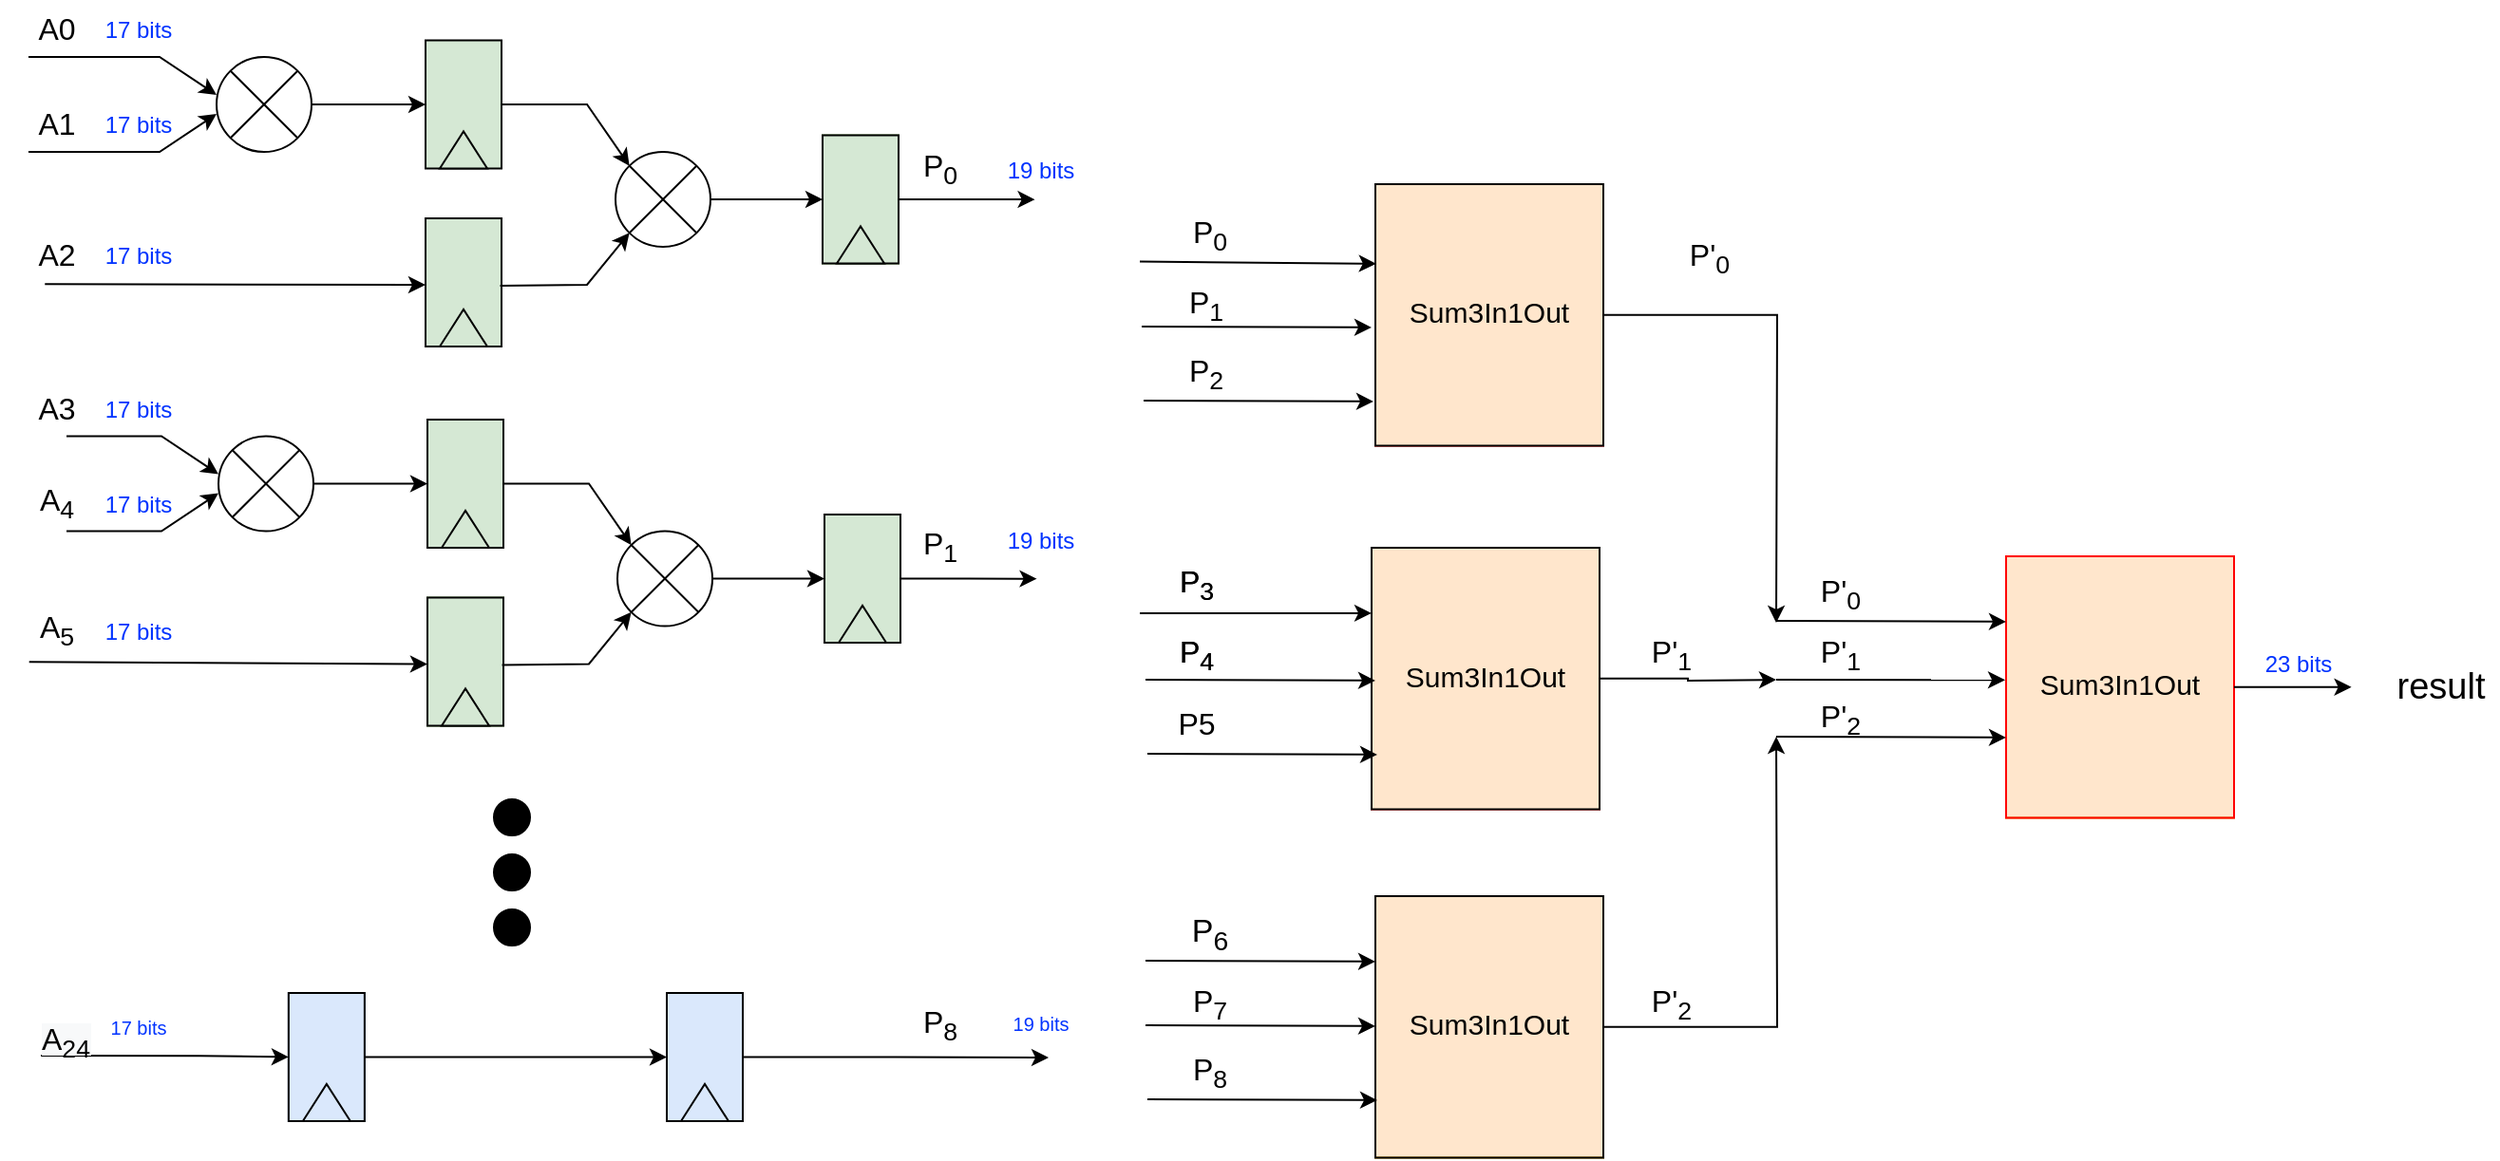 <mxfile version="19.0.3" type="device" pages="7"><diagram id="ky7aCNJ2LkOXYpj9TuXu" name="第 1 页"><mxGraphModel dx="1422" dy="880" grid="0" gridSize="5" guides="1" tooltips="1" connect="1" arrows="1" fold="1" page="1" pageScale="1" pageWidth="1700" pageHeight="1100" math="0" shadow="0"><root><mxCell id="0"/><mxCell id="1" parent="0"/><mxCell id="sKO_1xbL1ccjE502vAGI-1" value="" style="shape=sumEllipse;perimeter=ellipsePerimeter;whiteSpace=wrap;html=1;backgroundOutline=1;" parent="1" vertex="1"><mxGeometry x="327" y="152" width="50" height="50" as="geometry"/></mxCell><mxCell id="oWD5RBCzSq331pov2EYu-2" value="" style="endArrow=classic;html=1;rounded=0;exitX=0.25;exitY=1;exitDx=0;exitDy=0;" parent="1" source="oWD5RBCzSq331pov2EYu-82" edge="1"><mxGeometry width="50" height="50" relative="1" as="geometry"><mxPoint x="247" y="152" as="sourcePoint"/><mxPoint x="327" y="172" as="targetPoint"/><Array as="points"><mxPoint x="297" y="152"/></Array></mxGeometry></mxCell><mxCell id="oWD5RBCzSq331pov2EYu-4" value="" style="endArrow=classic;html=1;rounded=0;exitX=0.25;exitY=1;exitDx=0;exitDy=0;" parent="1" source="oWD5RBCzSq331pov2EYu-83" edge="1"><mxGeometry width="50" height="50" relative="1" as="geometry"><mxPoint x="247" y="202" as="sourcePoint"/><mxPoint x="327" y="182" as="targetPoint"/><Array as="points"><mxPoint x="297" y="202"/></Array></mxGeometry></mxCell><mxCell id="oWD5RBCzSq331pov2EYu-5" value="" style="endArrow=classic;html=1;rounded=0;exitX=1;exitY=0.5;exitDx=0;exitDy=0;entryX=0.5;entryY=1;entryDx=0;entryDy=0;" parent="1" source="sKO_1xbL1ccjE502vAGI-1" target="oWD5RBCzSq331pov2EYu-8" edge="1"><mxGeometry width="50" height="50" relative="1" as="geometry"><mxPoint x="417" y="202" as="sourcePoint"/><mxPoint x="422" y="177" as="targetPoint"/></mxGeometry></mxCell><mxCell id="oWD5RBCzSq331pov2EYu-14" value="" style="group;fillColor=#d5e8d4;strokeColor=#82b366;" parent="1" vertex="1" connectable="0"><mxGeometry x="437" y="237" width="40" height="67.5" as="geometry"/></mxCell><mxCell id="oWD5RBCzSq331pov2EYu-15" value="" style="rounded=0;whiteSpace=wrap;html=1;direction=south;fillColor=#d5e8d4;strokeColor=#000000;" parent="oWD5RBCzSq331pov2EYu-14" vertex="1"><mxGeometry width="40" height="67.5" as="geometry"/></mxCell><mxCell id="oWD5RBCzSq331pov2EYu-16" value="" style="triangle;whiteSpace=wrap;html=1;direction=north;fillColor=#d5e8d4;strokeColor=#000000;" parent="oWD5RBCzSq331pov2EYu-14" vertex="1"><mxGeometry x="7.5" y="47.961" width="25" height="19.539" as="geometry"/></mxCell><mxCell id="oWD5RBCzSq331pov2EYu-17" value="" style="endArrow=classic;html=1;rounded=0;entryX=0.519;entryY=1.001;entryDx=0;entryDy=0;entryPerimeter=0;exitX=0.394;exitY=1.022;exitDx=0;exitDy=0;exitPerimeter=0;" parent="1" source="oWD5RBCzSq331pov2EYu-84" target="oWD5RBCzSq331pov2EYu-15" edge="1"><mxGeometry width="50" height="50" relative="1" as="geometry"><mxPoint x="272" y="272" as="sourcePoint"/><mxPoint x="352" y="277" as="targetPoint"/></mxGeometry></mxCell><mxCell id="oWD5RBCzSq331pov2EYu-24" style="edgeStyle=orthogonalEdgeStyle;rounded=0;orthogonalLoop=1;jettySize=auto;html=1;exitX=1;exitY=0.5;exitDx=0;exitDy=0;entryX=0.5;entryY=1;entryDx=0;entryDy=0;" parent="1" source="oWD5RBCzSq331pov2EYu-18" target="oWD5RBCzSq331pov2EYu-49" edge="1"><mxGeometry relative="1" as="geometry"><mxPoint x="627" y="227" as="targetPoint"/></mxGeometry></mxCell><mxCell id="oWD5RBCzSq331pov2EYu-18" value="" style="shape=sumEllipse;perimeter=ellipsePerimeter;whiteSpace=wrap;html=1;backgroundOutline=1;" parent="1" vertex="1"><mxGeometry x="537" y="202" width="50" height="50" as="geometry"/></mxCell><mxCell id="oWD5RBCzSq331pov2EYu-19" value="" style="endArrow=classic;html=1;rounded=0;exitX=0.5;exitY=0;exitDx=0;exitDy=0;entryX=0;entryY=0;entryDx=0;entryDy=0;" parent="1" source="oWD5RBCzSq331pov2EYu-8" target="oWD5RBCzSq331pov2EYu-18" edge="1"><mxGeometry width="50" height="50" relative="1" as="geometry"><mxPoint x="542" y="182" as="sourcePoint"/><mxPoint x="592" y="132" as="targetPoint"/><Array as="points"><mxPoint x="522" y="177"/></Array></mxGeometry></mxCell><mxCell id="oWD5RBCzSq331pov2EYu-20" value="" style="endArrow=classic;html=1;rounded=0;exitX=0.526;exitY=0.018;exitDx=0;exitDy=0;exitPerimeter=0;entryX=0;entryY=1;entryDx=0;entryDy=0;" parent="1" source="oWD5RBCzSq331pov2EYu-15" target="oWD5RBCzSq331pov2EYu-18" edge="1"><mxGeometry width="50" height="50" relative="1" as="geometry"><mxPoint x="522" y="347" as="sourcePoint"/><mxPoint x="572" y="297" as="targetPoint"/><Array as="points"><mxPoint x="522" y="272"/></Array></mxGeometry></mxCell><mxCell id="oWD5RBCzSq331pov2EYu-8" value="" style="rounded=0;whiteSpace=wrap;html=1;direction=south;fillColor=#d5e8d4;strokeColor=#000000;" parent="1" vertex="1"><mxGeometry x="437" y="143.25" width="40" height="67.5" as="geometry"/></mxCell><mxCell id="oWD5RBCzSq331pov2EYu-7" value="" style="triangle;whiteSpace=wrap;html=1;direction=north;fillColor=#d5e8d4;strokeColor=#000000;" parent="1" vertex="1"><mxGeometry x="444.5" y="191.211" width="25" height="19.539" as="geometry"/></mxCell><mxCell id="oWD5RBCzSq331pov2EYu-48" value="" style="group;fillColor=#d5e8d4;strokeColor=#82b366;" parent="1" vertex="1" connectable="0"><mxGeometry x="646" y="193.25" width="40" height="67.5" as="geometry"/></mxCell><mxCell id="oWD5RBCzSq331pov2EYu-49" value="" style="rounded=0;whiteSpace=wrap;html=1;direction=south;fillColor=#d5e8d4;strokeColor=#000000;" parent="oWD5RBCzSq331pov2EYu-48" vertex="1"><mxGeometry width="40" height="67.5" as="geometry"/></mxCell><mxCell id="oWD5RBCzSq331pov2EYu-50" value="" style="triangle;whiteSpace=wrap;html=1;direction=north;fillColor=#d5e8d4;strokeColor=#000000;" parent="oWD5RBCzSq331pov2EYu-48" vertex="1"><mxGeometry x="7.5" y="47.961" width="25" height="19.539" as="geometry"/></mxCell><mxCell id="oWD5RBCzSq331pov2EYu-51" style="edgeStyle=orthogonalEdgeStyle;rounded=0;orthogonalLoop=1;jettySize=auto;html=1;exitX=0.5;exitY=0;exitDx=0;exitDy=0;" parent="1" source="oWD5RBCzSq331pov2EYu-49" edge="1"><mxGeometry relative="1" as="geometry"><mxPoint x="757.778" y="227.074" as="targetPoint"/></mxGeometry></mxCell><mxCell id="oWD5RBCzSq331pov2EYu-52" value="" style="shape=sumEllipse;perimeter=ellipsePerimeter;whiteSpace=wrap;html=1;backgroundOutline=1;" parent="1" vertex="1"><mxGeometry x="328" y="351.75" width="50" height="50" as="geometry"/></mxCell><mxCell id="oWD5RBCzSq331pov2EYu-53" value="" style="endArrow=classic;html=1;rounded=0;" parent="1" edge="1"><mxGeometry width="50" height="50" relative="1" as="geometry"><mxPoint x="248" y="351.75" as="sourcePoint"/><mxPoint x="328" y="371.75" as="targetPoint"/><Array as="points"><mxPoint x="298" y="351.75"/></Array></mxGeometry></mxCell><mxCell id="oWD5RBCzSq331pov2EYu-54" value="" style="endArrow=classic;html=1;rounded=0;" parent="1" edge="1"><mxGeometry width="50" height="50" relative="1" as="geometry"><mxPoint x="248" y="401.75" as="sourcePoint"/><mxPoint x="328" y="381.75" as="targetPoint"/><Array as="points"><mxPoint x="298" y="401.75"/></Array></mxGeometry></mxCell><mxCell id="oWD5RBCzSq331pov2EYu-55" value="" style="endArrow=classic;html=1;rounded=0;exitX=1;exitY=0.5;exitDx=0;exitDy=0;entryX=0.5;entryY=1;entryDx=0;entryDy=0;" parent="1" source="oWD5RBCzSq331pov2EYu-52" target="oWD5RBCzSq331pov2EYu-64" edge="1"><mxGeometry width="50" height="50" relative="1" as="geometry"><mxPoint x="418" y="401.75" as="sourcePoint"/><mxPoint x="423" y="376.75" as="targetPoint"/></mxGeometry></mxCell><mxCell id="oWD5RBCzSq331pov2EYu-56" value="" style="group;fillColor=#d5e8d4;strokeColor=#82b366;" parent="1" vertex="1" connectable="0"><mxGeometry x="438" y="436.75" width="40" height="67.5" as="geometry"/></mxCell><mxCell id="oWD5RBCzSq331pov2EYu-57" value="" style="rounded=0;whiteSpace=wrap;html=1;direction=south;fillColor=#d5e8d4;strokeColor=#000000;" parent="oWD5RBCzSq331pov2EYu-56" vertex="1"><mxGeometry width="40" height="67.5" as="geometry"/></mxCell><mxCell id="oWD5RBCzSq331pov2EYu-58" value="" style="triangle;whiteSpace=wrap;html=1;direction=north;fillColor=#d5e8d4;strokeColor=#000000;" parent="oWD5RBCzSq331pov2EYu-56" vertex="1"><mxGeometry x="7.5" y="47.961" width="25" height="19.539" as="geometry"/></mxCell><mxCell id="oWD5RBCzSq331pov2EYu-59" value="" style="endArrow=classic;html=1;rounded=0;entryX=0.519;entryY=1.001;entryDx=0;entryDy=0;entryPerimeter=0;exitX=0.256;exitY=1.056;exitDx=0;exitDy=0;exitPerimeter=0;" parent="1" source="oWD5RBCzSq331pov2EYu-87" target="oWD5RBCzSq331pov2EYu-57" edge="1"><mxGeometry width="50" height="50" relative="1" as="geometry"><mxPoint x="241" y="472" as="sourcePoint"/><mxPoint x="353" y="476.75" as="targetPoint"/></mxGeometry></mxCell><mxCell id="oWD5RBCzSq331pov2EYu-60" style="edgeStyle=orthogonalEdgeStyle;rounded=0;orthogonalLoop=1;jettySize=auto;html=1;exitX=1;exitY=0.5;exitDx=0;exitDy=0;entryX=0.5;entryY=1;entryDx=0;entryDy=0;" parent="1" source="oWD5RBCzSq331pov2EYu-61" target="oWD5RBCzSq331pov2EYu-67" edge="1"><mxGeometry relative="1" as="geometry"><mxPoint x="628" y="426.75" as="targetPoint"/></mxGeometry></mxCell><mxCell id="oWD5RBCzSq331pov2EYu-61" value="" style="shape=sumEllipse;perimeter=ellipsePerimeter;whiteSpace=wrap;html=1;backgroundOutline=1;" parent="1" vertex="1"><mxGeometry x="538" y="401.75" width="50" height="50" as="geometry"/></mxCell><mxCell id="oWD5RBCzSq331pov2EYu-62" value="" style="endArrow=classic;html=1;rounded=0;exitX=0.5;exitY=0;exitDx=0;exitDy=0;entryX=0;entryY=0;entryDx=0;entryDy=0;" parent="1" source="oWD5RBCzSq331pov2EYu-64" target="oWD5RBCzSq331pov2EYu-61" edge="1"><mxGeometry width="50" height="50" relative="1" as="geometry"><mxPoint x="543" y="381.75" as="sourcePoint"/><mxPoint x="593" y="331.75" as="targetPoint"/><Array as="points"><mxPoint x="523" y="376.75"/></Array></mxGeometry></mxCell><mxCell id="oWD5RBCzSq331pov2EYu-63" value="" style="endArrow=classic;html=1;rounded=0;exitX=0.526;exitY=0.018;exitDx=0;exitDy=0;exitPerimeter=0;entryX=0;entryY=1;entryDx=0;entryDy=0;" parent="1" source="oWD5RBCzSq331pov2EYu-57" target="oWD5RBCzSq331pov2EYu-61" edge="1"><mxGeometry width="50" height="50" relative="1" as="geometry"><mxPoint x="523" y="546.75" as="sourcePoint"/><mxPoint x="573" y="496.75" as="targetPoint"/><Array as="points"><mxPoint x="523" y="471.75"/></Array></mxGeometry></mxCell><mxCell id="oWD5RBCzSq331pov2EYu-64" value="" style="rounded=0;whiteSpace=wrap;html=1;direction=south;fillColor=#d5e8d4;strokeColor=#000000;" parent="1" vertex="1"><mxGeometry x="438" y="343" width="40" height="67.5" as="geometry"/></mxCell><mxCell id="oWD5RBCzSq331pov2EYu-65" value="" style="triangle;whiteSpace=wrap;html=1;direction=north;fillColor=#d5e8d4;strokeColor=#000000;" parent="1" vertex="1"><mxGeometry x="445.5" y="390.961" width="25" height="19.539" as="geometry"/></mxCell><mxCell id="oWD5RBCzSq331pov2EYu-66" value="" style="group;fillColor=#d5e8d4;strokeColor=#82b366;" parent="1" vertex="1" connectable="0"><mxGeometry x="647" y="393" width="40" height="67.5" as="geometry"/></mxCell><mxCell id="oWD5RBCzSq331pov2EYu-67" value="" style="rounded=0;whiteSpace=wrap;html=1;direction=south;fillColor=#d5e8d4;strokeColor=#000000;" parent="oWD5RBCzSq331pov2EYu-66" vertex="1"><mxGeometry width="40" height="67.5" as="geometry"/></mxCell><mxCell id="oWD5RBCzSq331pov2EYu-68" value="" style="triangle;whiteSpace=wrap;html=1;direction=north;fillColor=#d5e8d4;strokeColor=#000000;" parent="oWD5RBCzSq331pov2EYu-66" vertex="1"><mxGeometry x="7.5" y="47.961" width="25" height="19.539" as="geometry"/></mxCell><mxCell id="oWD5RBCzSq331pov2EYu-69" style="edgeStyle=orthogonalEdgeStyle;rounded=0;orthogonalLoop=1;jettySize=auto;html=1;exitX=0.5;exitY=0;exitDx=0;exitDy=0;" parent="1" source="oWD5RBCzSq331pov2EYu-67" edge="1"><mxGeometry relative="1" as="geometry"><mxPoint x="758.778" y="426.824" as="targetPoint"/></mxGeometry></mxCell><mxCell id="oWD5RBCzSq331pov2EYu-70" value="" style="group;fillColor=#d5e8d4;strokeColor=#7EA6E0;" parent="1" vertex="1" connectable="0"><mxGeometry x="564" y="645" width="40" height="67.5" as="geometry"/></mxCell><mxCell id="oWD5RBCzSq331pov2EYu-71" value="" style="rounded=0;whiteSpace=wrap;html=1;direction=south;fillColor=#dae8fc;strokeColor=#000000;" parent="oWD5RBCzSq331pov2EYu-70" vertex="1"><mxGeometry width="40" height="67.5" as="geometry"/></mxCell><mxCell id="oWD5RBCzSq331pov2EYu-72" value="" style="triangle;whiteSpace=wrap;html=1;direction=north;fillColor=#dae8fc;strokeColor=#000000;" parent="oWD5RBCzSq331pov2EYu-70" vertex="1"><mxGeometry x="7.5" y="47.961" width="25" height="19.539" as="geometry"/></mxCell><mxCell id="oWD5RBCzSq331pov2EYu-73" value="" style="group;fillColor=#d5e8d4;strokeColor=#7EA6E0;" parent="1" vertex="1" connectable="0"><mxGeometry x="364.93" y="645" width="40" height="67.5" as="geometry"/></mxCell><mxCell id="oWD5RBCzSq331pov2EYu-74" value="" style="rounded=0;whiteSpace=wrap;html=1;direction=south;fillColor=#dae8fc;strokeColor=#000000;" parent="oWD5RBCzSq331pov2EYu-73" vertex="1"><mxGeometry width="40" height="67.5" as="geometry"/></mxCell><mxCell id="oWD5RBCzSq331pov2EYu-75" value="" style="triangle;whiteSpace=wrap;html=1;direction=north;fillColor=#dae8fc;strokeColor=#000000;" parent="oWD5RBCzSq331pov2EYu-73" vertex="1"><mxGeometry x="7.5" y="47.961" width="25" height="19.539" as="geometry"/></mxCell><mxCell id="oWD5RBCzSq331pov2EYu-76" style="edgeStyle=orthogonalEdgeStyle;rounded=0;orthogonalLoop=1;jettySize=auto;html=1;entryX=0.5;entryY=1;entryDx=0;entryDy=0;" parent="1" source="oWD5RBCzSq331pov2EYu-74" target="oWD5RBCzSq331pov2EYu-71" edge="1"><mxGeometry relative="1" as="geometry"/></mxCell><mxCell id="oWD5RBCzSq331pov2EYu-77" style="edgeStyle=orthogonalEdgeStyle;rounded=0;orthogonalLoop=1;jettySize=auto;html=1;" parent="1" source="oWD5RBCzSq331pov2EYu-71" edge="1"><mxGeometry relative="1" as="geometry"><mxPoint x="765" y="679" as="targetPoint"/></mxGeometry></mxCell><mxCell id="oWD5RBCzSq331pov2EYu-78" style="edgeStyle=orthogonalEdgeStyle;rounded=0;orthogonalLoop=1;jettySize=auto;html=1;exitX=0.04;exitY=1.044;exitDx=0;exitDy=0;exitPerimeter=0;" parent="1" source="oWD5RBCzSq331pov2EYu-88" target="oWD5RBCzSq331pov2EYu-74" edge="1"><mxGeometry relative="1" as="geometry"><mxPoint x="258" y="679" as="sourcePoint"/></mxGeometry></mxCell><mxCell id="oWD5RBCzSq331pov2EYu-79" value="" style="ellipse;whiteSpace=wrap;html=1;aspect=fixed;strokeColor=#000000;fillColor=#000000;" parent="1" vertex="1"><mxGeometry x="473" y="543" width="19" height="19" as="geometry"/></mxCell><mxCell id="oWD5RBCzSq331pov2EYu-80" value="" style="ellipse;whiteSpace=wrap;html=1;aspect=fixed;strokeColor=#000000;fillColor=#000000;" parent="1" vertex="1"><mxGeometry x="473" y="572" width="19" height="19" as="geometry"/></mxCell><mxCell id="oWD5RBCzSq331pov2EYu-81" value="" style="ellipse;whiteSpace=wrap;html=1;aspect=fixed;strokeColor=#000000;fillColor=#000000;" parent="1" vertex="1"><mxGeometry x="473" y="601" width="19" height="19" as="geometry"/></mxCell><mxCell id="oWD5RBCzSq331pov2EYu-82" value="&lt;span style=&quot;font-size: 16px;&quot;&gt;A0&lt;/span&gt;" style="text;html=1;strokeColor=none;fillColor=none;align=center;verticalAlign=middle;whiteSpace=wrap;rounded=0;" parent="1" vertex="1"><mxGeometry x="213" y="122" width="60" height="30" as="geometry"/></mxCell><mxCell id="oWD5RBCzSq331pov2EYu-83" value="&lt;font style=&quot;font-size: 16px;&quot;&gt;&lt;font style=&quot;font-size: 16px;&quot;&gt;A&lt;/font&gt;1&lt;/font&gt;" style="text;html=1;strokeColor=none;fillColor=none;align=center;verticalAlign=middle;whiteSpace=wrap;rounded=0;" parent="1" vertex="1"><mxGeometry x="213" y="172" width="60" height="30" as="geometry"/></mxCell><mxCell id="oWD5RBCzSq331pov2EYu-84" value="&lt;font style=&quot;font-size: 16px;&quot;&gt;&lt;font style=&quot;font-size: 16px;&quot;&gt;A&lt;/font&gt;2&lt;/font&gt;" style="text;html=1;strokeColor=none;fillColor=none;align=center;verticalAlign=middle;whiteSpace=wrap;rounded=0;" parent="1" vertex="1"><mxGeometry x="213" y="241" width="60" height="30" as="geometry"/></mxCell><mxCell id="oWD5RBCzSq331pov2EYu-85" value="&lt;font style=&quot;font-size: 16px;&quot;&gt;&lt;font style=&quot;font-size: 16px;&quot;&gt;A&lt;/font&gt;3&lt;/font&gt;" style="text;html=1;strokeColor=none;fillColor=none;align=center;verticalAlign=middle;whiteSpace=wrap;rounded=0;" parent="1" vertex="1"><mxGeometry x="213" y="321.75" width="60" height="30" as="geometry"/></mxCell><mxCell id="oWD5RBCzSq331pov2EYu-86" value="&lt;font style=&quot;font-size: 16px;&quot;&gt;A&lt;sub&gt;4&lt;/sub&gt;&lt;/font&gt;" style="text;html=1;strokeColor=none;fillColor=none;align=center;verticalAlign=middle;whiteSpace=wrap;rounded=0;" parent="1" vertex="1"><mxGeometry x="213" y="371.75" width="60" height="30" as="geometry"/></mxCell><mxCell id="oWD5RBCzSq331pov2EYu-87" value="&lt;font style=&quot;font-size: 16px;&quot;&gt;A&lt;sub&gt;5&lt;/sub&gt;&lt;/font&gt;" style="text;html=1;strokeColor=none;fillColor=none;align=center;verticalAlign=middle;whiteSpace=wrap;rounded=0;" parent="1" vertex="1"><mxGeometry x="213" y="439" width="60" height="30" as="geometry"/></mxCell><mxCell id="oWD5RBCzSq331pov2EYu-88" value="&lt;font style=&quot;font-size: 16px;&quot;&gt;&lt;span style=&quot;color: rgb(0, 0, 0); font-family: Helvetica; font-style: normal; font-variant-ligatures: normal; font-variant-caps: normal; font-weight: 400; letter-spacing: normal; orphans: 2; text-align: center; text-indent: 0px; text-transform: none; widows: 2; word-spacing: 0px; -webkit-text-stroke-width: 0px; background-color: rgb(248, 249, 250); text-decoration-thickness: initial; text-decoration-style: initial; text-decoration-color: initial; float: none; display: inline !important;&quot;&gt;A&lt;/span&gt;&lt;span style=&quot;color: rgb(0, 0, 0); font-family: Helvetica; font-style: normal; font-variant-ligatures: normal; font-variant-caps: normal; font-weight: 400; letter-spacing: normal; orphans: 2; text-align: center; text-indent: 0px; text-transform: none; widows: 2; word-spacing: 0px; -webkit-text-stroke-width: 0px; background-color: rgb(248, 249, 250); text-decoration-thickness: initial; text-decoration-style: initial; text-decoration-color: initial; float: none; display: inline !important;&quot;&gt;&lt;sub&gt;24&lt;/sub&gt;&lt;/span&gt;&lt;/font&gt;" style="text;whiteSpace=wrap;html=1;" parent="1" vertex="1"><mxGeometry x="233" y="653" width="39" height="24" as="geometry"/></mxCell><mxCell id="oWD5RBCzSq331pov2EYu-90" value="&lt;font color=&quot;#0033ff&quot; style=&quot;font-size: 12px;&quot;&gt;17 bits&lt;/font&gt;" style="text;html=1;strokeColor=none;fillColor=none;align=center;verticalAlign=middle;whiteSpace=wrap;rounded=0;fontSize=14;" parent="1" vertex="1"><mxGeometry x="256" y="122" width="60" height="30" as="geometry"/></mxCell><mxCell id="oWD5RBCzSq331pov2EYu-91" value="&lt;font color=&quot;#0033ff&quot; style=&quot;font-size: 12px;&quot;&gt;17 bits&lt;/font&gt;" style="text;html=1;strokeColor=none;fillColor=none;align=center;verticalAlign=middle;whiteSpace=wrap;rounded=0;fontSize=14;" parent="1" vertex="1"><mxGeometry x="256" y="172" width="60" height="30" as="geometry"/></mxCell><mxCell id="oWD5RBCzSq331pov2EYu-92" value="&lt;font color=&quot;#0033ff&quot; style=&quot;font-size: 12px;&quot;&gt;17 bits&lt;/font&gt;" style="text;html=1;strokeColor=none;fillColor=none;align=center;verticalAlign=middle;whiteSpace=wrap;rounded=0;fontSize=14;" parent="1" vertex="1"><mxGeometry x="256" y="241" width="60" height="30" as="geometry"/></mxCell><mxCell id="oWD5RBCzSq331pov2EYu-93" value="&lt;font color=&quot;#0033ff&quot; style=&quot;font-size: 12px;&quot;&gt;17 bits&lt;/font&gt;" style="text;html=1;strokeColor=none;fillColor=none;align=center;verticalAlign=middle;whiteSpace=wrap;rounded=0;fontSize=14;" parent="1" vertex="1"><mxGeometry x="256" y="321.75" width="60" height="30" as="geometry"/></mxCell><mxCell id="oWD5RBCzSq331pov2EYu-94" value="&lt;font color=&quot;#0033ff&quot; style=&quot;font-size: 12px;&quot;&gt;17 bits&lt;/font&gt;" style="text;html=1;strokeColor=none;fillColor=none;align=center;verticalAlign=middle;whiteSpace=wrap;rounded=0;fontSize=14;" parent="1" vertex="1"><mxGeometry x="256" y="371.75" width="60" height="30" as="geometry"/></mxCell><mxCell id="oWD5RBCzSq331pov2EYu-95" value="&lt;font color=&quot;#0033ff&quot; style=&quot;font-size: 12px;&quot;&gt;17 bits&lt;/font&gt;" style="text;html=1;strokeColor=none;fillColor=none;align=center;verticalAlign=middle;whiteSpace=wrap;rounded=0;fontSize=14;" parent="1" vertex="1"><mxGeometry x="256" y="439" width="60" height="30" as="geometry"/></mxCell><mxCell id="oWD5RBCzSq331pov2EYu-96" value="&lt;font color=&quot;#0033ff&quot; style=&quot;font-size: 10px;&quot;&gt;17 bits&lt;/font&gt;" style="text;html=1;strokeColor=none;fillColor=none;align=center;verticalAlign=middle;whiteSpace=wrap;rounded=0;fontSize=14;" parent="1" vertex="1"><mxGeometry x="256" y="647" width="60" height="30" as="geometry"/></mxCell><mxCell id="oWD5RBCzSq331pov2EYu-97" value="&lt;font style=&quot;font-size: 16px;&quot; color=&quot;#000000&quot;&gt;&lt;span style=&quot;&quot;&gt;P&lt;sub&gt;0&lt;/sub&gt;&lt;/span&gt;&lt;/font&gt;" style="text;html=1;strokeColor=none;fillColor=none;align=center;verticalAlign=middle;whiteSpace=wrap;rounded=0;fontSize=10;fontColor=#0033FF;" parent="1" vertex="1"><mxGeometry x="678" y="196" width="60" height="30" as="geometry"/></mxCell><mxCell id="oWD5RBCzSq331pov2EYu-98" value="&lt;font style=&quot;font-size: 16px;&quot;&gt;&lt;font style=&quot;font-size: 16px;&quot; color=&quot;#000000&quot;&gt;P&lt;/font&gt;&lt;font style=&quot;font-size: 16px;&quot; color=&quot;#000000&quot;&gt;&lt;sub style=&quot;&quot;&gt;1&lt;/sub&gt;&lt;/font&gt;&lt;/font&gt;" style="text;html=1;strokeColor=none;fillColor=none;align=center;verticalAlign=middle;whiteSpace=wrap;rounded=0;fontSize=10;fontColor=#0033FF;" parent="1" vertex="1"><mxGeometry x="678" y="395" width="60" height="30" as="geometry"/></mxCell><mxCell id="oWD5RBCzSq331pov2EYu-99" value="&lt;font style=&quot;font-size: 16px;&quot;&gt;&lt;font style=&quot;font-size: 16px;&quot; color=&quot;#000000&quot;&gt;P&lt;/font&gt;&lt;font style=&quot;font-size: 16px;&quot; color=&quot;#000000&quot;&gt;&lt;sub style=&quot;&quot;&gt;8&lt;/sub&gt;&lt;/font&gt;&lt;/font&gt;" style="text;html=1;strokeColor=none;fillColor=none;align=center;verticalAlign=middle;whiteSpace=wrap;rounded=0;fontSize=10;fontColor=#0033FF;" parent="1" vertex="1"><mxGeometry x="678" y="647" width="60" height="30" as="geometry"/></mxCell><mxCell id="oWD5RBCzSq331pov2EYu-107" value="" style="endArrow=classic;html=1;rounded=0;fontSize=15;fontColor=#000000;entryX=0.003;entryY=0.304;entryDx=0;entryDy=0;entryPerimeter=0;" parent="1" target="iHrNd15FVwrZNCbhHvVq-2" edge="1"><mxGeometry width="50" height="50" relative="1" as="geometry"><mxPoint x="813" y="259.75" as="sourcePoint"/><mxPoint x="929" y="260.75" as="targetPoint"/></mxGeometry></mxCell><mxCell id="oWD5RBCzSq331pov2EYu-109" value="" style="endArrow=classic;html=1;rounded=0;fontSize=15;fontColor=#000000;entryX=0;entryY=0.25;entryDx=0;entryDy=0;" parent="1" edge="1"><mxGeometry width="50" height="50" relative="1" as="geometry"><mxPoint x="814" y="294" as="sourcePoint"/><mxPoint x="935.0" y="294.438" as="targetPoint"/></mxGeometry></mxCell><mxCell id="oWD5RBCzSq331pov2EYu-110" value="" style="endArrow=classic;html=1;rounded=0;fontSize=15;fontColor=#000000;entryX=0;entryY=0.25;entryDx=0;entryDy=0;" parent="1" edge="1"><mxGeometry width="50" height="50" relative="1" as="geometry"><mxPoint x="815" y="333" as="sourcePoint"/><mxPoint x="936.0" y="333.438" as="targetPoint"/></mxGeometry></mxCell><mxCell id="oWD5RBCzSq331pov2EYu-111" value="&lt;font color=&quot;#0033ff&quot; style=&quot;font-size: 12px;&quot;&gt;19 bits&lt;/font&gt;" style="text;html=1;strokeColor=none;fillColor=none;align=center;verticalAlign=middle;whiteSpace=wrap;rounded=0;fontSize=14;" parent="1" vertex="1"><mxGeometry x="731" y="196" width="60" height="30" as="geometry"/></mxCell><mxCell id="oWD5RBCzSq331pov2EYu-112" value="&lt;font color=&quot;#0033ff&quot; style=&quot;font-size: 12px;&quot;&gt;19 bits&lt;/font&gt;" style="text;html=1;strokeColor=none;fillColor=none;align=center;verticalAlign=middle;whiteSpace=wrap;rounded=0;fontSize=14;" parent="1" vertex="1"><mxGeometry x="731" y="390.96" width="60" height="30" as="geometry"/></mxCell><mxCell id="oWD5RBCzSq331pov2EYu-113" value="&lt;font color=&quot;#0033ff&quot; style=&quot;font-size: 10px;&quot;&gt;19 bits&lt;/font&gt;" style="text;html=1;strokeColor=none;fillColor=none;align=center;verticalAlign=middle;whiteSpace=wrap;rounded=0;fontSize=14;" parent="1" vertex="1"><mxGeometry x="731" y="645" width="60" height="30" as="geometry"/></mxCell><mxCell id="oWD5RBCzSq331pov2EYu-114" style="edgeStyle=orthogonalEdgeStyle;rounded=0;orthogonalLoop=1;jettySize=auto;html=1;fontSize=15;fontColor=#000000;" parent="1" source="iHrNd15FVwrZNCbhHvVq-2" edge="1"><mxGeometry relative="1" as="geometry"><mxPoint x="1148" y="450" as="targetPoint"/><mxPoint x="1064" y="288.885" as="sourcePoint"/></mxGeometry></mxCell><mxCell id="oWD5RBCzSq331pov2EYu-115" value="&lt;font style=&quot;font-size: 16px;&quot;&gt;P&lt;sub&gt;0&lt;/sub&gt;&lt;/font&gt;" style="text;html=1;strokeColor=none;fillColor=none;align=center;verticalAlign=middle;whiteSpace=wrap;rounded=0;fontSize=15;fontColor=#000000;" parent="1" vertex="1"><mxGeometry x="820" y="230.75" width="60" height="30" as="geometry"/></mxCell><mxCell id="oWD5RBCzSq331pov2EYu-116" value="&lt;font style=&quot;font-size: 16px;&quot;&gt;P&lt;sub style=&quot;&quot;&gt;1&lt;/sub&gt;&lt;/font&gt;" style="text;html=1;strokeColor=none;fillColor=none;align=center;verticalAlign=middle;whiteSpace=wrap;rounded=0;fontSize=15;fontColor=#000000;" parent="1" vertex="1"><mxGeometry x="818" y="268" width="60" height="30" as="geometry"/></mxCell><mxCell id="oWD5RBCzSq331pov2EYu-117" value="&lt;font style=&quot;font-size: 16px;&quot;&gt;P&lt;sub style=&quot;&quot;&gt;2&lt;/sub&gt;&lt;/font&gt;" style="text;html=1;strokeColor=none;fillColor=none;align=center;verticalAlign=middle;whiteSpace=wrap;rounded=0;fontSize=15;fontColor=#000000;" parent="1" vertex="1"><mxGeometry x="818" y="304" width="60" height="30" as="geometry"/></mxCell><mxCell id="oWD5RBCzSq331pov2EYu-118" value="&lt;font style=&quot;font-size: 16px;&quot;&gt;P'&lt;sub&gt;0&lt;/sub&gt;&lt;/font&gt;" style="text;html=1;strokeColor=none;fillColor=none;align=center;verticalAlign=middle;whiteSpace=wrap;rounded=0;fontSize=15;fontColor=#000000;" parent="1" vertex="1"><mxGeometry x="1083" y="243" width="60" height="30" as="geometry"/></mxCell><mxCell id="oWD5RBCzSq331pov2EYu-119" value="" style="group;strokeColor=#FF0000;" parent="1" vertex="1" connectable="0"><mxGeometry x="935" y="410.5" width="120" height="137.75" as="geometry"/></mxCell><mxCell id="oWD5RBCzSq331pov2EYu-120" value="" style="rounded=0;whiteSpace=wrap;html=1;fontSize=15;strokeColor=#000000;fillColor=#ffe6cc;" parent="oWD5RBCzSq331pov2EYu-119" vertex="1"><mxGeometry width="120" height="137.75" as="geometry"/></mxCell><mxCell id="oWD5RBCzSq331pov2EYu-121" value="Sum3In1Out" style="text;html=1;strokeColor=none;fillColor=none;align=center;verticalAlign=middle;whiteSpace=wrap;rounded=0;fontSize=15;fontColor=#000000;" parent="oWD5RBCzSq331pov2EYu-119" vertex="1"><mxGeometry x="9" y="52.62" width="102" height="29" as="geometry"/></mxCell><mxCell id="oWD5RBCzSq331pov2EYu-122" value="" style="endArrow=classic;html=1;rounded=0;fontSize=15;fontColor=#000000;entryX=0;entryY=0.25;entryDx=0;entryDy=0;exitX=0;exitY=1;exitDx=0;exitDy=0;" parent="1" source="oWD5RBCzSq331pov2EYu-126" target="oWD5RBCzSq331pov2EYu-120" edge="1"><mxGeometry width="50" height="50" relative="1" as="geometry"><mxPoint x="816" y="446" as="sourcePoint"/><mxPoint x="866" y="436" as="targetPoint"/></mxGeometry></mxCell><mxCell id="oWD5RBCzSq331pov2EYu-123" value="" style="endArrow=classic;html=1;rounded=0;fontSize=15;fontColor=#000000;entryX=0;entryY=0.25;entryDx=0;entryDy=0;" parent="1" edge="1"><mxGeometry width="50" height="50" relative="1" as="geometry"><mxPoint x="816" y="480" as="sourcePoint"/><mxPoint x="937.0" y="480.438" as="targetPoint"/></mxGeometry></mxCell><mxCell id="oWD5RBCzSq331pov2EYu-124" value="" style="endArrow=classic;html=1;rounded=0;fontSize=15;fontColor=#000000;entryX=0;entryY=0.25;entryDx=0;entryDy=0;" parent="1" edge="1"><mxGeometry width="50" height="50" relative="1" as="geometry"><mxPoint x="817" y="519" as="sourcePoint"/><mxPoint x="938.0" y="519.438" as="targetPoint"/></mxGeometry></mxCell><mxCell id="oWD5RBCzSq331pov2EYu-125" style="edgeStyle=orthogonalEdgeStyle;rounded=0;orthogonalLoop=1;jettySize=auto;html=1;fontSize=15;fontColor=#000000;" parent="1" source="oWD5RBCzSq331pov2EYu-120" edge="1"><mxGeometry relative="1" as="geometry"><mxPoint x="1148" y="480" as="targetPoint"/></mxGeometry></mxCell><mxCell id="oWD5RBCzSq331pov2EYu-126" value="&lt;font style=&quot;font-size: 16px;&quot;&gt;P&lt;sub style=&quot;&quot;&gt;3&lt;/sub&gt;&lt;/font&gt;" style="text;html=1;strokeColor=none;fillColor=none;align=center;verticalAlign=middle;whiteSpace=wrap;rounded=0;fontSize=15;fontColor=#000000;" parent="1" vertex="1"><mxGeometry x="813" y="415" width="60" height="30" as="geometry"/></mxCell><mxCell id="oWD5RBCzSq331pov2EYu-127" value="&lt;font style=&quot;font-size: 16px;&quot;&gt;P&lt;sub style=&quot;&quot;&gt;4&lt;/sub&gt;&lt;/font&gt;" style="text;html=1;strokeColor=none;fillColor=none;align=center;verticalAlign=middle;whiteSpace=wrap;rounded=0;fontSize=15;fontColor=#000000;" parent="1" vertex="1"><mxGeometry x="813" y="451.75" width="60" height="30" as="geometry"/></mxCell><mxCell id="oWD5RBCzSq331pov2EYu-129" value="&lt;font style=&quot;font-size: 16px;&quot;&gt;P'&lt;sub style=&quot;&quot;&gt;1&lt;/sub&gt;&lt;/font&gt;" style="text;html=1;strokeColor=none;fillColor=none;align=center;verticalAlign=middle;whiteSpace=wrap;rounded=0;fontSize=15;fontColor=#000000;" parent="1" vertex="1"><mxGeometry x="1063" y="451.75" width="60" height="30" as="geometry"/></mxCell><mxCell id="oWD5RBCzSq331pov2EYu-130" value="" style="group;fillColor=#ffe6cc;strokeColor=#d79b00;" parent="1" vertex="1" connectable="0"><mxGeometry x="937" y="594" width="120" height="137.75" as="geometry"/></mxCell><mxCell id="oWD5RBCzSq331pov2EYu-131" value="" style="rounded=0;whiteSpace=wrap;html=1;fontSize=15;fontColor=#000000;strokeColor=#000000;fillColor=none;" parent="oWD5RBCzSq331pov2EYu-130" vertex="1"><mxGeometry width="120" height="137.75" as="geometry"/></mxCell><mxCell id="oWD5RBCzSq331pov2EYu-132" value="Sum3In1Out" style="text;html=1;strokeColor=none;fillColor=none;align=center;verticalAlign=middle;whiteSpace=wrap;rounded=0;fontSize=15;fontColor=#000000;" parent="oWD5RBCzSq331pov2EYu-130" vertex="1"><mxGeometry x="9" y="52.62" width="102" height="29" as="geometry"/></mxCell><mxCell id="oWD5RBCzSq331pov2EYu-133" value="" style="endArrow=classic;html=1;rounded=0;fontSize=15;fontColor=#000000;entryX=0;entryY=0.25;entryDx=0;entryDy=0;" parent="1" target="oWD5RBCzSq331pov2EYu-131" edge="1"><mxGeometry width="50" height="50" relative="1" as="geometry"><mxPoint x="816" y="628" as="sourcePoint"/><mxPoint x="866" y="618" as="targetPoint"/></mxGeometry></mxCell><mxCell id="oWD5RBCzSq331pov2EYu-134" value="" style="endArrow=classic;html=1;rounded=0;fontSize=15;fontColor=#000000;entryX=0;entryY=0.25;entryDx=0;entryDy=0;" parent="1" edge="1"><mxGeometry width="50" height="50" relative="1" as="geometry"><mxPoint x="816" y="662" as="sourcePoint"/><mxPoint x="937" y="662.438" as="targetPoint"/></mxGeometry></mxCell><mxCell id="oWD5RBCzSq331pov2EYu-135" value="" style="endArrow=classic;html=1;rounded=0;fontSize=15;fontColor=#000000;entryX=0;entryY=0.25;entryDx=0;entryDy=0;" parent="1" edge="1"><mxGeometry width="50" height="50" relative="1" as="geometry"><mxPoint x="817" y="701" as="sourcePoint"/><mxPoint x="938" y="701.438" as="targetPoint"/></mxGeometry></mxCell><mxCell id="oWD5RBCzSq331pov2EYu-136" style="edgeStyle=orthogonalEdgeStyle;rounded=0;orthogonalLoop=1;jettySize=auto;html=1;fontSize=15;fontColor=#000000;" parent="1" source="oWD5RBCzSq331pov2EYu-131" edge="1"><mxGeometry relative="1" as="geometry"><mxPoint x="1148" y="510" as="targetPoint"/></mxGeometry></mxCell><mxCell id="oWD5RBCzSq331pov2EYu-137" value="&lt;font style=&quot;font-size: 17px;&quot;&gt;P&lt;sub style=&quot;&quot;&gt;6&lt;/sub&gt;&lt;/font&gt;" style="text;html=1;strokeColor=none;fillColor=none;align=center;verticalAlign=middle;whiteSpace=wrap;rounded=0;fontSize=15;fontColor=#000000;" parent="1" vertex="1"><mxGeometry x="820" y="598.75" width="60" height="30" as="geometry"/></mxCell><mxCell id="oWD5RBCzSq331pov2EYu-138" value="&lt;font style=&quot;font-size: 16px;&quot;&gt;P&lt;sub style=&quot;&quot;&gt;7&lt;/sub&gt;&lt;/font&gt;" style="text;html=1;strokeColor=none;fillColor=none;align=center;verticalAlign=middle;whiteSpace=wrap;rounded=0;fontSize=15;fontColor=#000000;" parent="1" vertex="1"><mxGeometry x="820" y="636" width="60" height="30" as="geometry"/></mxCell><mxCell id="oWD5RBCzSq331pov2EYu-139" value="&lt;font style=&quot;font-size: 16px;&quot;&gt;P&lt;sub style=&quot;&quot;&gt;8&lt;/sub&gt;&lt;/font&gt;" style="text;html=1;strokeColor=none;fillColor=none;align=center;verticalAlign=middle;whiteSpace=wrap;rounded=0;fontSize=15;fontColor=#000000;" parent="1" vertex="1"><mxGeometry x="820" y="672" width="60" height="30" as="geometry"/></mxCell><mxCell id="oWD5RBCzSq331pov2EYu-140" value="&lt;font style=&quot;font-size: 16px;&quot;&gt;P'&lt;sub style=&quot;&quot;&gt;2&lt;/sub&gt;&lt;/font&gt;" style="text;html=1;strokeColor=none;fillColor=none;align=center;verticalAlign=middle;whiteSpace=wrap;rounded=0;fontSize=15;fontColor=#000000;" parent="1" vertex="1"><mxGeometry x="1063" y="636" width="60" height="30" as="geometry"/></mxCell><mxCell id="oWD5RBCzSq331pov2EYu-141" value="&lt;font style=&quot;font-size: 16px;&quot;&gt;P5&lt;/font&gt;" style="text;html=1;strokeColor=none;fillColor=none;align=center;verticalAlign=middle;whiteSpace=wrap;rounded=0;fontSize=15;fontColor=#000000;" parent="1" vertex="1"><mxGeometry x="813" y="488" width="60" height="30" as="geometry"/></mxCell><mxCell id="oWD5RBCzSq331pov2EYu-142" value="" style="group;strokeColor=#d79b00;fillColor=#ffe6cc;" parent="1" vertex="1" connectable="0"><mxGeometry x="1269" y="415" width="120" height="137.75" as="geometry"/></mxCell><mxCell id="oWD5RBCzSq331pov2EYu-143" value="" style="rounded=0;whiteSpace=wrap;html=1;fontSize=15;fontColor=#000000;strokeColor=#FF0303;fillColor=none;" parent="oWD5RBCzSq331pov2EYu-142" vertex="1"><mxGeometry width="120" height="137.75" as="geometry"/></mxCell><mxCell id="oWD5RBCzSq331pov2EYu-144" value="Sum3In1Out" style="text;html=1;strokeColor=none;fillColor=none;align=center;verticalAlign=middle;whiteSpace=wrap;rounded=0;fontSize=15;fontColor=#000000;" parent="oWD5RBCzSq331pov2EYu-142" vertex="1"><mxGeometry x="9" y="52.62" width="102" height="29" as="geometry"/></mxCell><mxCell id="oWD5RBCzSq331pov2EYu-145" value="" style="endArrow=classic;html=1;rounded=0;fontSize=15;fontColor=#000000;entryX=0;entryY=0.25;entryDx=0;entryDy=0;" parent="1" target="oWD5RBCzSq331pov2EYu-143" edge="1"><mxGeometry width="50" height="50" relative="1" as="geometry"><mxPoint x="1148.0" y="449.0" as="sourcePoint"/><mxPoint x="1198" y="439" as="targetPoint"/></mxGeometry></mxCell><mxCell id="oWD5RBCzSq331pov2EYu-146" value="" style="endArrow=classic;html=1;rounded=0;fontSize=15;fontColor=#000000;entryX=-0.004;entryY=0.473;entryDx=0;entryDy=0;entryPerimeter=0;" parent="1" target="oWD5RBCzSq331pov2EYu-143" edge="1"><mxGeometry width="50" height="50" relative="1" as="geometry"><mxPoint x="1148" y="480" as="sourcePoint"/><mxPoint x="1269.0" y="483.437" as="targetPoint"/></mxGeometry></mxCell><mxCell id="oWD5RBCzSq331pov2EYu-147" value="" style="endArrow=classic;html=1;rounded=0;fontSize=15;fontColor=#000000;entryX=0;entryY=0.25;entryDx=0;entryDy=0;" parent="1" edge="1"><mxGeometry width="50" height="50" relative="1" as="geometry"><mxPoint x="1148" y="510" as="sourcePoint"/><mxPoint x="1269.0" y="510.438" as="targetPoint"/></mxGeometry></mxCell><mxCell id="oWD5RBCzSq331pov2EYu-148" style="edgeStyle=orthogonalEdgeStyle;rounded=0;orthogonalLoop=1;jettySize=auto;html=1;fontSize=15;fontColor=#000000;" parent="1" source="oWD5RBCzSq331pov2EYu-143" edge="1"><mxGeometry relative="1" as="geometry"><mxPoint x="1450.8" y="483.875" as="targetPoint"/></mxGeometry></mxCell><mxCell id="oWD5RBCzSq331pov2EYu-149" value="&lt;font style=&quot;font-size: 16px;&quot;&gt;P'&lt;sub&gt;0&lt;/sub&gt;&lt;/font&gt;" style="text;html=1;strokeColor=none;fillColor=none;align=center;verticalAlign=middle;whiteSpace=wrap;rounded=0;fontSize=15;fontColor=#000000;" parent="1" vertex="1"><mxGeometry x="1152" y="419.75" width="60" height="30" as="geometry"/></mxCell><mxCell id="oWD5RBCzSq331pov2EYu-150" value="&lt;font style=&quot;font-size: 16px;&quot;&gt;P'&lt;sub style=&quot;&quot;&gt;1&lt;/sub&gt;&lt;/font&gt;" style="text;html=1;strokeColor=none;fillColor=none;align=center;verticalAlign=middle;whiteSpace=wrap;rounded=0;fontSize=15;fontColor=#000000;" parent="1" vertex="1"><mxGeometry x="1152" y="451.75" width="60" height="30" as="geometry"/></mxCell><mxCell id="oWD5RBCzSq331pov2EYu-151" value="&lt;font style=&quot;font-size: 16px;&quot;&gt;P'&lt;sub style=&quot;&quot;&gt;2&lt;/sub&gt;&lt;/font&gt;" style="text;html=1;strokeColor=none;fillColor=none;align=center;verticalAlign=middle;whiteSpace=wrap;rounded=0;fontSize=15;fontColor=#000000;" parent="1" vertex="1"><mxGeometry x="1152" y="485.88" width="60" height="30" as="geometry"/></mxCell><mxCell id="oWD5RBCzSq331pov2EYu-154" value="&lt;font style=&quot;font-size: 19px;&quot;&gt;result&lt;/font&gt;" style="text;html=1;strokeColor=none;fillColor=none;align=center;verticalAlign=middle;whiteSpace=wrap;rounded=0;fontSize=15;fontColor=#000000;" parent="1" vertex="1"><mxGeometry x="1468.0" y="468.875" width="60" height="30" as="geometry"/></mxCell><mxCell id="oWD5RBCzSq331pov2EYu-155" value="&lt;font color=&quot;#0033ff&quot; style=&quot;font-size: 12px;&quot;&gt;23 bits&lt;/font&gt;" style="text;html=1;strokeColor=none;fillColor=none;align=center;verticalAlign=middle;whiteSpace=wrap;rounded=0;fontSize=14;" parent="1" vertex="1"><mxGeometry x="1393" y="455.88" width="60" height="30" as="geometry"/></mxCell><mxCell id="oWD5RBCzSq331pov2EYu-157" value="&lt;font style=&quot;font-size: 16px;&quot;&gt;P&lt;sub style=&quot;&quot;&gt;3&lt;/sub&gt;&lt;/font&gt;" style="text;html=1;strokeColor=none;fillColor=none;align=center;verticalAlign=middle;whiteSpace=wrap;rounded=0;fontSize=15;fontColor=#000000;" parent="1" vertex="1"><mxGeometry x="813" y="415" width="60" height="30" as="geometry"/></mxCell><mxCell id="oWD5RBCzSq331pov2EYu-158" value="&lt;font style=&quot;font-size: 16px;&quot;&gt;P&lt;sub style=&quot;&quot;&gt;4&lt;/sub&gt;&lt;/font&gt;" style="text;html=1;strokeColor=none;fillColor=none;align=center;verticalAlign=middle;whiteSpace=wrap;rounded=0;fontSize=15;fontColor=#000000;" parent="1" vertex="1"><mxGeometry x="813" y="451.75" width="60" height="30" as="geometry"/></mxCell><mxCell id="iHrNd15FVwrZNCbhHvVq-1" value="" style="group;strokeColor=#FF0000;" parent="1" vertex="1" connectable="0"><mxGeometry x="937" y="219" width="120" height="137.75" as="geometry"/></mxCell><mxCell id="iHrNd15FVwrZNCbhHvVq-2" value="" style="rounded=0;whiteSpace=wrap;html=1;fontSize=15;strokeColor=#000000;fillColor=#ffe6cc;" parent="iHrNd15FVwrZNCbhHvVq-1" vertex="1"><mxGeometry width="120" height="137.75" as="geometry"/></mxCell><mxCell id="iHrNd15FVwrZNCbhHvVq-3" value="Sum3In1Out" style="text;html=1;strokeColor=none;fillColor=none;align=center;verticalAlign=middle;whiteSpace=wrap;rounded=0;fontSize=15;fontColor=#000000;" parent="iHrNd15FVwrZNCbhHvVq-1" vertex="1"><mxGeometry x="9" y="52.62" width="102" height="29" as="geometry"/></mxCell></root></mxGraphModel></diagram><diagram id="AGDygz7VujyTFOv4hjuX" name="第 2 页"><mxGraphModel dx="1422" dy="857" grid="0" gridSize="1" guides="1" tooltips="1" connect="1" arrows="1" fold="1" page="1" pageScale="1" pageWidth="1700" pageHeight="1100" math="0" shadow="0"><root><mxCell id="0"/><mxCell id="1" parent="0"/><mxCell id="_VeM8qCUe7oY9Zmc2Nt5-1" value="" style="group;strokeColor=#d79b00;fillColor=#ffe6cc;" parent="1" vertex="1" connectable="0"><mxGeometry x="391" y="240" width="120" height="137.75" as="geometry"/></mxCell><mxCell id="_VeM8qCUe7oY9Zmc2Nt5-2" value="" style="rounded=0;whiteSpace=wrap;html=1;fontSize=15;fontColor=#000000;strokeColor=#FF0303;fillColor=none;" parent="_VeM8qCUe7oY9Zmc2Nt5-1" vertex="1"><mxGeometry width="120" height="137.75" as="geometry"/></mxCell><mxCell id="_VeM8qCUe7oY9Zmc2Nt5-3" value="Sum3In1Out" style="text;html=1;strokeColor=none;fillColor=none;align=center;verticalAlign=middle;whiteSpace=wrap;rounded=0;fontSize=15;fontColor=#000000;" parent="_VeM8qCUe7oY9Zmc2Nt5-1" vertex="1"><mxGeometry x="9" y="52.62" width="102" height="29" as="geometry"/></mxCell><mxCell id="_VeM8qCUe7oY9Zmc2Nt5-37" style="edgeStyle=orthogonalEdgeStyle;rounded=0;orthogonalLoop=1;jettySize=auto;html=1;entryX=0;entryY=0.25;entryDx=0;entryDy=0;fontSize=16;fontColor=#000000;" parent="1" source="_VeM8qCUe7oY9Zmc2Nt5-33" target="_VeM8qCUe7oY9Zmc2Nt5-2" edge="1"><mxGeometry relative="1" as="geometry"/></mxCell><mxCell id="_VeM8qCUe7oY9Zmc2Nt5-33" value="A0" style="text;html=1;align=center;verticalAlign=middle;resizable=0;points=[];autosize=1;strokeColor=none;fillColor=none;fontSize=16;fontColor=#000000;" parent="1" vertex="1"><mxGeometry x="296" y="265" width="40" height="20" as="geometry"/></mxCell><mxCell id="_VeM8qCUe7oY9Zmc2Nt5-38" style="edgeStyle=orthogonalEdgeStyle;rounded=0;orthogonalLoop=1;jettySize=auto;html=1;entryX=0;entryY=0.5;entryDx=0;entryDy=0;fontSize=16;fontColor=#000000;" parent="1" source="_VeM8qCUe7oY9Zmc2Nt5-34" target="_VeM8qCUe7oY9Zmc2Nt5-2" edge="1"><mxGeometry relative="1" as="geometry"/></mxCell><mxCell id="_VeM8qCUe7oY9Zmc2Nt5-34" value="A1" style="text;html=1;align=center;verticalAlign=middle;resizable=0;points=[];autosize=1;strokeColor=none;fillColor=none;fontSize=16;fontColor=#000000;" parent="1" vertex="1"><mxGeometry x="296" y="298.87" width="40" height="20" as="geometry"/></mxCell><mxCell id="_VeM8qCUe7oY9Zmc2Nt5-39" style="edgeStyle=orthogonalEdgeStyle;rounded=0;orthogonalLoop=1;jettySize=auto;html=1;entryX=0;entryY=0.75;entryDx=0;entryDy=0;fontSize=16;fontColor=#000000;" parent="1" source="_VeM8qCUe7oY9Zmc2Nt5-35" target="_VeM8qCUe7oY9Zmc2Nt5-2" edge="1"><mxGeometry relative="1" as="geometry"/></mxCell><mxCell id="_VeM8qCUe7oY9Zmc2Nt5-35" value="A2" style="text;html=1;align=center;verticalAlign=middle;resizable=0;points=[];autosize=1;strokeColor=none;fillColor=none;fontSize=16;fontColor=#000000;" parent="1" vertex="1"><mxGeometry x="296" y="333" width="40" height="20" as="geometry"/></mxCell><mxCell id="_VeM8qCUe7oY9Zmc2Nt5-40" value="" style="group;strokeColor=#d79b00;fillColor=#ffe6cc;" parent="1" vertex="1" connectable="0"><mxGeometry x="393" y="395" width="120" height="137.75" as="geometry"/></mxCell><mxCell id="_VeM8qCUe7oY9Zmc2Nt5-41" value="" style="rounded=0;whiteSpace=wrap;html=1;fontSize=15;fontColor=#000000;strokeColor=#FF0303;fillColor=none;" parent="_VeM8qCUe7oY9Zmc2Nt5-40" vertex="1"><mxGeometry width="120" height="137.75" as="geometry"/></mxCell><mxCell id="_VeM8qCUe7oY9Zmc2Nt5-42" value="Sum3In1Out" style="text;html=1;strokeColor=none;fillColor=none;align=center;verticalAlign=middle;whiteSpace=wrap;rounded=0;fontSize=15;fontColor=#000000;" parent="_VeM8qCUe7oY9Zmc2Nt5-40" vertex="1"><mxGeometry x="9" y="52.62" width="102" height="29" as="geometry"/></mxCell><mxCell id="_VeM8qCUe7oY9Zmc2Nt5-44" style="edgeStyle=orthogonalEdgeStyle;rounded=0;orthogonalLoop=1;jettySize=auto;html=1;entryX=0;entryY=0.25;entryDx=0;entryDy=0;fontSize=16;fontColor=#000000;" parent="1" source="_VeM8qCUe7oY9Zmc2Nt5-45" target="_VeM8qCUe7oY9Zmc2Nt5-41" edge="1"><mxGeometry relative="1" as="geometry"/></mxCell><mxCell id="_VeM8qCUe7oY9Zmc2Nt5-45" value="A3" style="text;html=1;align=center;verticalAlign=middle;resizable=0;points=[];autosize=1;strokeColor=none;fillColor=none;fontSize=16;fontColor=#000000;" parent="1" vertex="1"><mxGeometry x="303" y="418" width="31" height="24" as="geometry"/></mxCell><mxCell id="_VeM8qCUe7oY9Zmc2Nt5-46" style="edgeStyle=orthogonalEdgeStyle;rounded=0;orthogonalLoop=1;jettySize=auto;html=1;entryX=0;entryY=0.5;entryDx=0;entryDy=0;fontSize=16;fontColor=#000000;" parent="1" source="_VeM8qCUe7oY9Zmc2Nt5-47" target="_VeM8qCUe7oY9Zmc2Nt5-41" edge="1"><mxGeometry relative="1" as="geometry"/></mxCell><mxCell id="_VeM8qCUe7oY9Zmc2Nt5-47" value="A4" style="text;html=1;align=center;verticalAlign=middle;resizable=0;points=[];autosize=1;strokeColor=none;fillColor=none;fontSize=16;fontColor=#000000;" parent="1" vertex="1"><mxGeometry x="303" y="451.87" width="31" height="24" as="geometry"/></mxCell><mxCell id="_VeM8qCUe7oY9Zmc2Nt5-48" style="edgeStyle=orthogonalEdgeStyle;rounded=0;orthogonalLoop=1;jettySize=auto;html=1;entryX=0;entryY=0.75;entryDx=0;entryDy=0;fontSize=16;fontColor=#000000;" parent="1" source="_VeM8qCUe7oY9Zmc2Nt5-49" target="_VeM8qCUe7oY9Zmc2Nt5-41" edge="1"><mxGeometry relative="1" as="geometry"/></mxCell><mxCell id="_VeM8qCUe7oY9Zmc2Nt5-49" value="A5" style="text;html=1;align=center;verticalAlign=middle;resizable=0;points=[];autosize=1;strokeColor=none;fillColor=none;fontSize=16;fontColor=#000000;" parent="1" vertex="1"><mxGeometry x="303" y="486" width="31" height="24" as="geometry"/></mxCell><mxCell id="_VeM8qCUe7oY9Zmc2Nt5-63" value="" style="group;strokeColor=#d79b00;fillColor=#ffe6cc;" parent="1" vertex="1" connectable="0"><mxGeometry x="698" y="395" width="120" height="137.75" as="geometry"/></mxCell><mxCell id="_VeM8qCUe7oY9Zmc2Nt5-64" value="" style="rounded=0;whiteSpace=wrap;html=1;fontSize=15;fontColor=#000000;strokeColor=#FF0303;fillColor=none;" parent="_VeM8qCUe7oY9Zmc2Nt5-63" vertex="1"><mxGeometry width="120" height="137.75" as="geometry"/></mxCell><mxCell id="_VeM8qCUe7oY9Zmc2Nt5-65" value="Sum3In1Out" style="text;html=1;strokeColor=none;fillColor=none;align=center;verticalAlign=middle;whiteSpace=wrap;rounded=0;fontSize=15;fontColor=#000000;" parent="_VeM8qCUe7oY9Zmc2Nt5-63" vertex="1"><mxGeometry x="9" y="52.62" width="102" height="29" as="geometry"/></mxCell><mxCell id="_VeM8qCUe7oY9Zmc2Nt5-66" style="edgeStyle=orthogonalEdgeStyle;rounded=0;orthogonalLoop=1;jettySize=auto;html=1;entryX=0;entryY=0.25;entryDx=0;entryDy=0;fontSize=16;fontColor=#000000;" parent="1" source="_VeM8qCUe7oY9Zmc2Nt5-2" target="_VeM8qCUe7oY9Zmc2Nt5-64" edge="1"><mxGeometry relative="1" as="geometry"/></mxCell><mxCell id="_VeM8qCUe7oY9Zmc2Nt5-67" style="edgeStyle=orthogonalEdgeStyle;rounded=0;orthogonalLoop=1;jettySize=auto;html=1;entryX=0;entryY=0.5;entryDx=0;entryDy=0;fontSize=16;fontColor=#000000;" parent="1" source="_VeM8qCUe7oY9Zmc2Nt5-41" target="_VeM8qCUe7oY9Zmc2Nt5-64" edge="1"><mxGeometry relative="1" as="geometry"/></mxCell><mxCell id="_VeM8qCUe7oY9Zmc2Nt5-68" style="edgeStyle=orthogonalEdgeStyle;rounded=0;orthogonalLoop=1;jettySize=auto;html=1;entryX=0;entryY=0.75;entryDx=0;entryDy=0;fontSize=16;fontColor=#000000;" parent="1" target="_VeM8qCUe7oY9Zmc2Nt5-64" edge="1"><mxGeometry relative="1" as="geometry"><mxPoint x="600" y="616.917" as="sourcePoint"/></mxGeometry></mxCell><mxCell id="_VeM8qCUe7oY9Zmc2Nt5-69" value="P0" style="text;html=1;align=center;verticalAlign=middle;resizable=0;points=[];autosize=1;strokeColor=none;fillColor=none;fontSize=16;fontColor=#000000;" parent="1" vertex="1"><mxGeometry x="651" y="403" width="31" height="24" as="geometry"/></mxCell><mxCell id="_VeM8qCUe7oY9Zmc2Nt5-70" value="P1" style="text;html=1;align=center;verticalAlign=middle;resizable=0;points=[];autosize=1;strokeColor=none;fillColor=none;fontSize=16;fontColor=#000000;" parent="1" vertex="1"><mxGeometry x="651" y="437" width="31" height="24" as="geometry"/></mxCell><mxCell id="_VeM8qCUe7oY9Zmc2Nt5-71" value="P2" style="text;html=1;align=center;verticalAlign=middle;resizable=0;points=[];autosize=1;strokeColor=none;fillColor=none;fontSize=16;fontColor=#000000;" parent="1" vertex="1"><mxGeometry x="651" y="473" width="31" height="24" as="geometry"/></mxCell><mxCell id="_VeM8qCUe7oY9Zmc2Nt5-73" value="" style="group;strokeColor=#d79b00;fillColor=#ffe6cc;" parent="1" vertex="1" connectable="0"><mxGeometry x="877" y="395" width="120" height="137.75" as="geometry"/></mxCell><mxCell id="_VeM8qCUe7oY9Zmc2Nt5-74" value="" style="rounded=0;whiteSpace=wrap;html=1;fontSize=15;fontColor=#000000;strokeColor=#FF0303;fillColor=none;" parent="_VeM8qCUe7oY9Zmc2Nt5-73" vertex="1"><mxGeometry width="120" height="137.75" as="geometry"/></mxCell><mxCell id="_VeM8qCUe7oY9Zmc2Nt5-75" value="CMP" style="text;html=1;strokeColor=none;fillColor=none;align=center;verticalAlign=middle;whiteSpace=wrap;rounded=0;fontSize=15;fontColor=#000000;" parent="_VeM8qCUe7oY9Zmc2Nt5-73" vertex="1"><mxGeometry x="9" y="52.62" width="102" height="29" as="geometry"/></mxCell><mxCell id="_VeM8qCUe7oY9Zmc2Nt5-76" style="edgeStyle=orthogonalEdgeStyle;rounded=0;orthogonalLoop=1;jettySize=auto;html=1;entryX=0;entryY=0.5;entryDx=0;entryDy=0;fontSize=16;fontColor=#000000;" parent="1" source="_VeM8qCUe7oY9Zmc2Nt5-64" target="_VeM8qCUe7oY9Zmc2Nt5-74" edge="1"><mxGeometry relative="1" as="geometry"/></mxCell><mxCell id="_VeM8qCUe7oY9Zmc2Nt5-78" style="edgeStyle=orthogonalEdgeStyle;rounded=0;orthogonalLoop=1;jettySize=auto;html=1;fontSize=16;fontColor=#000000;entryX=0.026;entryY=0.53;entryDx=0;entryDy=0;entryPerimeter=0;" parent="1" source="_VeM8qCUe7oY9Zmc2Nt5-74" target="_VeM8qCUe7oY9Zmc2Nt5-79" edge="1"><mxGeometry relative="1" as="geometry"><mxPoint x="1059" y="463.875" as="targetPoint"/></mxGeometry></mxCell><mxCell id="_VeM8qCUe7oY9Zmc2Nt5-79" value="P" style="text;html=1;align=center;verticalAlign=middle;resizable=0;points=[];autosize=1;strokeColor=none;fillColor=none;fontSize=16;fontColor=#000000;" parent="1" vertex="1"><mxGeometry x="1069" y="451.01" width="22" height="24" as="geometry"/></mxCell><mxCell id="SuLyIHIVFjidqSJuf4mJ-1" value="&lt;font color=&quot;#0033ff&quot; style=&quot;font-size: 12px;&quot;&gt;1 bit&lt;/font&gt;" style="text;html=1;strokeColor=none;fillColor=none;align=center;verticalAlign=middle;whiteSpace=wrap;rounded=0;fontSize=14;" parent="1" vertex="1"><mxGeometry x="997" y="439.01" width="60" height="30" as="geometry"/></mxCell><mxCell id="SuLyIHIVFjidqSJuf4mJ-2" value="P'" style="text;html=1;align=center;verticalAlign=middle;resizable=0;points=[];autosize=1;strokeColor=none;fillColor=none;fontSize=16;fontColor=#000000;" parent="1" vertex="1"><mxGeometry x="825" y="439" width="25" height="25" as="geometry"/></mxCell><mxCell id="SuLyIHIVFjidqSJuf4mJ-5" style="edgeStyle=orthogonalEdgeStyle;rounded=0;orthogonalLoop=1;jettySize=auto;html=1;entryX=0.5;entryY=0;entryDx=0;entryDy=0;fontSize=16;fontColor=#FF0303;" parent="1" source="SuLyIHIVFjidqSJuf4mJ-4" target="_VeM8qCUe7oY9Zmc2Nt5-74" edge="1"><mxGeometry relative="1" as="geometry"/></mxCell><mxCell id="SuLyIHIVFjidqSJuf4mJ-4" value="&lt;font color=&quot;#ff0303&quot;&gt;THRESHOLD&lt;/font&gt;" style="text;html=1;align=center;verticalAlign=middle;resizable=0;points=[];autosize=1;strokeColor=none;fillColor=none;fontSize=16;fontColor=#000000;" parent="1" vertex="1"><mxGeometry x="882" y="345.01" width="110" height="25" as="geometry"/></mxCell><mxCell id="_LWDKTvpB-juHIxjbwWT-28" value="" style="group" parent="1" vertex="1" connectable="0"><mxGeometry x="233" y="547" width="381" height="135" as="geometry"/></mxCell><mxCell id="SuLyIHIVFjidqSJuf4mJ-7" value="" style="rounded=0;whiteSpace=wrap;html=1;fontSize=16;fontColor=#FF0303;strokeColor=default;fillColor=none;" parent="_LWDKTvpB-juHIxjbwWT-28" vertex="1"><mxGeometry x="146" width="235" height="135" as="geometry"/></mxCell><mxCell id="SuLyIHIVFjidqSJuf4mJ-8" value="" style="shape=lineEllipse;perimeter=ellipsePerimeter;whiteSpace=wrap;html=1;backgroundOutline=1;fontSize=16;strokeColor=#000000;fillColor=#d5e8d4;" parent="_LWDKTvpB-juHIxjbwWT-28" vertex="1"><mxGeometry x="177" y="26.5" width="25" height="25" as="geometry"/></mxCell><mxCell id="_LWDKTvpB-juHIxjbwWT-1" value="" style="group;fillColor=#d5e8d4;strokeColor=#82b366;" parent="_LWDKTvpB-juHIxjbwWT-28" vertex="1" connectable="0"><mxGeometry x="227" y="14" width="29.63" height="50" as="geometry"/></mxCell><mxCell id="_LWDKTvpB-juHIxjbwWT-2" value="" style="rounded=0;whiteSpace=wrap;html=1;direction=south;fillColor=#d5e8d4;strokeColor=#000000;" parent="_LWDKTvpB-juHIxjbwWT-1" vertex="1"><mxGeometry width="29.63" height="50" as="geometry"/></mxCell><mxCell id="_LWDKTvpB-juHIxjbwWT-3" value="" style="triangle;whiteSpace=wrap;html=1;direction=north;fillColor=#d5e8d4;strokeColor=#000000;" parent="_LWDKTvpB-juHIxjbwWT-1" vertex="1"><mxGeometry x="5.556" y="35.526" width="18.519" height="14.474" as="geometry"/></mxCell><mxCell id="_LWDKTvpB-juHIxjbwWT-19" style="edgeStyle=orthogonalEdgeStyle;rounded=0;orthogonalLoop=1;jettySize=auto;html=1;fontSize=16;fontColor=#FF0303;" parent="_LWDKTvpB-juHIxjbwWT-28" source="SuLyIHIVFjidqSJuf4mJ-8" target="_LWDKTvpB-juHIxjbwWT-2" edge="1"><mxGeometry relative="1" as="geometry"/></mxCell><mxCell id="_LWDKTvpB-juHIxjbwWT-4" value="" style="group;fillColor=#d5e8d4;strokeColor=#82b366;" parent="_LWDKTvpB-juHIxjbwWT-28" vertex="1" connectable="0"><mxGeometry x="192.37" y="74" width="29.63" height="50" as="geometry"/></mxCell><mxCell id="_LWDKTvpB-juHIxjbwWT-5" value="" style="rounded=0;whiteSpace=wrap;html=1;direction=south;fillColor=#d5e8d4;strokeColor=#000000;" parent="_LWDKTvpB-juHIxjbwWT-4" vertex="1"><mxGeometry width="29.63" height="50" as="geometry"/></mxCell><mxCell id="_LWDKTvpB-juHIxjbwWT-6" value="" style="triangle;whiteSpace=wrap;html=1;direction=north;fillColor=#d5e8d4;strokeColor=#000000;" parent="_LWDKTvpB-juHIxjbwWT-4" vertex="1"><mxGeometry x="5.556" y="35.526" width="18.519" height="14.474" as="geometry"/></mxCell><mxCell id="_LWDKTvpB-juHIxjbwWT-8" value="" style="group;fillColor=#d5e8d4;strokeColor=#82b366;" parent="_LWDKTvpB-juHIxjbwWT-28" vertex="1" connectable="0"><mxGeometry x="337" y="41.5" width="29.63" height="50" as="geometry"/></mxCell><mxCell id="_LWDKTvpB-juHIxjbwWT-9" value="" style="rounded=0;whiteSpace=wrap;html=1;direction=south;fillColor=#d5e8d4;strokeColor=#000000;" parent="_LWDKTvpB-juHIxjbwWT-8" vertex="1"><mxGeometry width="29.63" height="50" as="geometry"/></mxCell><mxCell id="_LWDKTvpB-juHIxjbwWT-10" value="" style="triangle;whiteSpace=wrap;html=1;direction=north;fillColor=#d5e8d4;strokeColor=#000000;" parent="_LWDKTvpB-juHIxjbwWT-8" vertex="1"><mxGeometry x="5.556" y="35.526" width="18.519" height="14.474" as="geometry"/></mxCell><mxCell id="_LWDKTvpB-juHIxjbwWT-25" style="edgeStyle=orthogonalEdgeStyle;rounded=0;orthogonalLoop=1;jettySize=auto;html=1;entryX=0.5;entryY=1;entryDx=0;entryDy=0;fontSize=16;fontColor=#FF0303;" parent="_LWDKTvpB-juHIxjbwWT-28" source="_LWDKTvpB-juHIxjbwWT-11" target="_LWDKTvpB-juHIxjbwWT-9" edge="1"><mxGeometry relative="1" as="geometry"/></mxCell><mxCell id="_LWDKTvpB-juHIxjbwWT-11" value="" style="shape=sumEllipse;perimeter=ellipsePerimeter;whiteSpace=wrap;html=1;backgroundOutline=1;fontSize=16;fontColor=#FF0303;strokeColor=#000000;fillColor=default;" parent="_LWDKTvpB-juHIxjbwWT-28" vertex="1"><mxGeometry x="287" y="53" width="27" height="27" as="geometry"/></mxCell><mxCell id="_LWDKTvpB-juHIxjbwWT-13" value="&lt;font color=&quot;#000000&quot;&gt;A6&lt;/font&gt;" style="text;html=1;align=center;verticalAlign=middle;resizable=0;points=[];autosize=1;strokeColor=none;fillColor=none;fontSize=16;fontColor=#FF0303;" parent="_LWDKTvpB-juHIxjbwWT-28" vertex="1"><mxGeometry x="67" y="7" width="31" height="24" as="geometry"/></mxCell><mxCell id="_LWDKTvpB-juHIxjbwWT-15" value="&lt;font color=&quot;#000000&quot;&gt;{center,3'b0}&lt;/font&gt;" style="text;html=1;align=center;verticalAlign=middle;resizable=0;points=[];autosize=1;strokeColor=none;fillColor=none;fontSize=16;fontColor=#FF0303;" parent="_LWDKTvpB-juHIxjbwWT-28" vertex="1"><mxGeometry x="33" y="48" width="99" height="24" as="geometry"/></mxCell><mxCell id="_LWDKTvpB-juHIxjbwWT-18" style="edgeStyle=orthogonalEdgeStyle;rounded=0;orthogonalLoop=1;jettySize=auto;html=1;fontSize=16;fontColor=#FF0303;" parent="_LWDKTvpB-juHIxjbwWT-28" source="_LWDKTvpB-juHIxjbwWT-17" target="_LWDKTvpB-juHIxjbwWT-5" edge="1"><mxGeometry relative="1" as="geometry"/></mxCell><mxCell id="_LWDKTvpB-juHIxjbwWT-17" value="&lt;font color=&quot;#000000&quot;&gt;A7&lt;/font&gt;" style="text;html=1;align=center;verticalAlign=middle;resizable=0;points=[];autosize=1;strokeColor=none;fillColor=none;fontSize=16;fontColor=#FF0303;" parent="_LWDKTvpB-juHIxjbwWT-28" vertex="1"><mxGeometry x="67" y="87" width="31" height="24" as="geometry"/></mxCell><mxCell id="_LWDKTvpB-juHIxjbwWT-23" value="" style="endArrow=classic;html=1;rounded=0;fontSize=16;fontColor=#FF0303;exitX=0.5;exitY=0;exitDx=0;exitDy=0;entryX=0;entryY=1;entryDx=0;entryDy=0;" parent="_LWDKTvpB-juHIxjbwWT-28" source="_LWDKTvpB-juHIxjbwWT-5" target="_LWDKTvpB-juHIxjbwWT-11" edge="1"><mxGeometry width="50" height="50" relative="1" as="geometry"><mxPoint x="252" y="134" as="sourcePoint"/><mxPoint x="302" y="84" as="targetPoint"/><Array as="points"><mxPoint x="262" y="99"/></Array></mxGeometry></mxCell><mxCell id="_LWDKTvpB-juHIxjbwWT-24" value="" style="endArrow=classic;html=1;rounded=0;fontSize=16;fontColor=#FF0303;exitX=0.5;exitY=0;exitDx=0;exitDy=0;entryX=0;entryY=0;entryDx=0;entryDy=0;" parent="_LWDKTvpB-juHIxjbwWT-28" source="_LWDKTvpB-juHIxjbwWT-2" target="_LWDKTvpB-juHIxjbwWT-11" edge="1"><mxGeometry width="50" height="50" relative="1" as="geometry"><mxPoint x="282" y="64" as="sourcePoint"/><mxPoint x="332" y="14" as="targetPoint"/><Array as="points"><mxPoint x="282" y="39"/></Array></mxGeometry></mxCell><mxCell id="_LWDKTvpB-juHIxjbwWT-26" value="" style="endArrow=classic;html=1;rounded=0;fontSize=16;fontColor=#FF0303;entryX=0;entryY=0;entryDx=0;entryDy=0;" parent="_LWDKTvpB-juHIxjbwWT-28" source="_LWDKTvpB-juHIxjbwWT-13" target="SuLyIHIVFjidqSJuf4mJ-8" edge="1"><mxGeometry width="50" height="50" relative="1" as="geometry"><mxPoint x="67" y="19" as="sourcePoint"/><mxPoint x="152" y="14" as="targetPoint"/><Array as="points"><mxPoint x="136" y="19"/></Array></mxGeometry></mxCell><mxCell id="_LWDKTvpB-juHIxjbwWT-27" value="" style="endArrow=classic;html=1;rounded=0;fontSize=16;fontColor=#FF0303;entryX=0;entryY=1;entryDx=0;entryDy=0;" parent="_LWDKTvpB-juHIxjbwWT-28" source="_LWDKTvpB-juHIxjbwWT-15" target="SuLyIHIVFjidqSJuf4mJ-8" edge="1"><mxGeometry width="50" height="50" relative="1" as="geometry"><mxPoint x="60" y="59" as="sourcePoint"/><mxPoint x="127" y="41" as="targetPoint"/><Array as="points"><mxPoint x="138" y="59"/></Array></mxGeometry></mxCell></root></mxGraphModel></diagram><diagram id="H_I6P5GkNu9_LE7LlSn8" name="第 3 页"><mxGraphModel dx="1422" dy="857" grid="1" gridSize="5" guides="1" tooltips="1" connect="1" arrows="1" fold="1" page="1" pageScale="1" pageWidth="1700" pageHeight="1100" math="0" shadow="0"><root><mxCell id="0"/><mxCell id="1" parent="0"/><mxCell id="akRB3tCijLsNRTXLiQp4-22" value="" style="rounded=0;whiteSpace=wrap;html=1;fontSize=16;" parent="1" vertex="1"><mxGeometry x="220" y="230" width="500" height="220" as="geometry"/></mxCell><mxCell id="akRB3tCijLsNRTXLiQp4-4" style="edgeStyle=orthogonalEdgeStyle;rounded=0;orthogonalLoop=1;jettySize=auto;html=1;entryX=0;entryY=0.5;entryDx=0;entryDy=0;fontSize=16;" parent="1" source="akRB3tCijLsNRTXLiQp4-1" target="akRB3tCijLsNRTXLiQp4-3" edge="1"><mxGeometry relative="1" as="geometry"><Array as="points"><mxPoint x="355" y="315"/></Array></mxGeometry></mxCell><mxCell id="akRB3tCijLsNRTXLiQp4-1" value="&lt;div style=&quot;&quot;&gt;&lt;span style=&quot;font-size: 16px; background-color: initial;&quot;&gt;data&lt;/span&gt;&lt;/div&gt;&lt;font style=&quot;font-size: 16px;&quot;&gt;&lt;div style=&quot;&quot;&gt;&lt;span style=&quot;background-color: initial;&quot;&gt;split&lt;/span&gt;&lt;/div&gt;&lt;/font&gt;" style="rounded=0;whiteSpace=wrap;html=1;align=center;" parent="1" vertex="1"><mxGeometry x="245" y="260" width="100" height="110" as="geometry"/></mxCell><mxCell id="akRB3tCijLsNRTXLiQp4-10" value="" style="edgeStyle=orthogonalEdgeStyle;rounded=0;orthogonalLoop=1;jettySize=auto;html=1;fontSize=16;" parent="1" source="akRB3tCijLsNRTXLiQp4-3" target="akRB3tCijLsNRTXLiQp4-6" edge="1"><mxGeometry relative="1" as="geometry"><Array as="points"><mxPoint x="570" y="315"/><mxPoint x="570" y="315"/></Array></mxGeometry></mxCell><mxCell id="akRB3tCijLsNRTXLiQp4-3" value="uniform&lt;br&gt;code" style="whiteSpace=wrap;html=1;fontSize=16;" parent="1" vertex="1"><mxGeometry x="405" y="285" width="120" height="60" as="geometry"/></mxCell><mxCell id="akRB3tCijLsNRTXLiQp4-12" style="edgeStyle=orthogonalEdgeStyle;rounded=0;orthogonalLoop=1;jettySize=auto;html=1;fontSize=16;" parent="1" source="akRB3tCijLsNRTXLiQp4-5" target="akRB3tCijLsNRTXLiQp4-6" edge="1"><mxGeometry relative="1" as="geometry"><Array as="points"><mxPoint x="570" y="395"/><mxPoint x="570" y="395"/></Array></mxGeometry></mxCell><mxCell id="akRB3tCijLsNRTXLiQp4-5" value="angle&lt;br&gt;detect" style="whiteSpace=wrap;html=1;fontSize=16;" parent="1" vertex="1"><mxGeometry x="405" y="365" width="120" height="60" as="geometry"/></mxCell><mxCell id="akRB3tCijLsNRTXLiQp4-17" style="edgeStyle=orthogonalEdgeStyle;rounded=0;orthogonalLoop=1;jettySize=auto;html=1;fontSize=16;entryX=0.018;entryY=0.507;entryDx=0;entryDy=0;entryPerimeter=0;" parent="1" source="akRB3tCijLsNRTXLiQp4-6" target="akRB3tCijLsNRTXLiQp4-18" edge="1"><mxGeometry relative="1" as="geometry"><mxPoint x="740" y="332.5" as="targetPoint"/></mxGeometry></mxCell><mxCell id="akRB3tCijLsNRTXLiQp4-6" value="address&lt;br&gt;code" style="whiteSpace=wrap;html=1;fontSize=16;" parent="1" vertex="1"><mxGeometry x="585" y="245" width="120" height="175" as="geometry"/></mxCell><mxCell id="akRB3tCijLsNRTXLiQp4-8" value="" style="endArrow=classic;html=1;rounded=0;fontSize=16;entryX=0;entryY=0.5;entryDx=0;entryDy=0;" parent="1" target="akRB3tCijLsNRTXLiQp4-5" edge="1"><mxGeometry width="50" height="50" relative="1" as="geometry"><mxPoint x="370" y="315" as="sourcePoint"/><mxPoint x="430" y="390" as="targetPoint"/><Array as="points"><mxPoint x="370" y="395"/></Array></mxGeometry></mxCell><mxCell id="akRB3tCijLsNRTXLiQp4-15" value="" style="endArrow=classic;html=1;rounded=0;fontSize=16;exitX=0.992;exitY=0.157;exitDx=0;exitDy=0;exitPerimeter=0;entryX=-0.012;entryY=0.183;entryDx=0;entryDy=0;entryPerimeter=0;" parent="1" source="akRB3tCijLsNRTXLiQp4-1" target="akRB3tCijLsNRTXLiQp4-6" edge="1"><mxGeometry width="50" height="50" relative="1" as="geometry"><mxPoint x="410" y="260" as="sourcePoint"/><mxPoint x="575" y="210" as="targetPoint"/></mxGeometry></mxCell><mxCell id="akRB3tCijLsNRTXLiQp4-18" value="address" style="text;html=1;align=center;verticalAlign=middle;resizable=0;points=[];autosize=1;strokeColor=none;fillColor=none;fontSize=16;" parent="1" vertex="1"><mxGeometry x="740" y="320" width="70" height="25" as="geometry"/></mxCell><mxCell id="akRB3tCijLsNRTXLiQp4-21" style="edgeStyle=orthogonalEdgeStyle;rounded=0;orthogonalLoop=1;jettySize=auto;html=1;entryX=0;entryY=0.5;entryDx=0;entryDy=0;fontSize=16;" parent="1" source="akRB3tCijLsNRTXLiQp4-20" target="akRB3tCijLsNRTXLiQp4-1" edge="1"><mxGeometry relative="1" as="geometry"/></mxCell><mxCell id="akRB3tCijLsNRTXLiQp4-20" value="input&lt;br&gt;patch" style="text;html=1;align=center;verticalAlign=middle;resizable=0;points=[];autosize=1;strokeColor=none;fillColor=none;fontSize=16;" parent="1" vertex="1"><mxGeometry x="145" y="292.5" width="50" height="45" as="geometry"/></mxCell><mxCell id="akRB3tCijLsNRTXLiQp4-23" value="&lt;font color=&quot;#0000ff&quot;&gt;texture&lt;br&gt;classifier&lt;/font&gt;" style="text;html=1;align=center;verticalAlign=middle;resizable=0;points=[];autosize=1;strokeColor=none;fillColor=none;fontSize=16;" parent="1" vertex="1"><mxGeometry x="235" y="400" width="75" height="45" as="geometry"/></mxCell></root></mxGraphModel></diagram><diagram id="DbuknZ9ERkk671DvsyZM" name="第 4 页"><mxGraphModel dx="790" dy="476" grid="1" gridSize="10" guides="1" tooltips="1" connect="1" arrows="1" fold="1" page="1" pageScale="1" pageWidth="1700" pageHeight="1100" math="0" shadow="0"><root><mxCell id="0"/><mxCell id="1" parent="0"/><mxCell id="2QTHXtGqSWmQuaiyu8nJ-9" style="edgeStyle=orthogonalEdgeStyle;rounded=0;orthogonalLoop=1;jettySize=auto;html=1;exitX=1;exitY=0.5;exitDx=0;exitDy=0;entryX=0;entryY=0.5;entryDx=0;entryDy=0;fillColor=#f8cecc;strokeColor=#FF0000;" edge="1" parent="1" source="2QTHXtGqSWmQuaiyu8nJ-1" target="2QTHXtGqSWmQuaiyu8nJ-2"><mxGeometry relative="1" as="geometry"/></mxCell><mxCell id="2QTHXtGqSWmQuaiyu8nJ-1" value="FIFO" style="rounded=0;whiteSpace=wrap;html=1;" vertex="1" parent="1"><mxGeometry x="550" y="280" width="120" height="40" as="geometry"/></mxCell><mxCell id="2QTHXtGqSWmQuaiyu8nJ-13" style="edgeStyle=orthogonalEdgeStyle;rounded=0;orthogonalLoop=1;jettySize=auto;html=1;entryX=0;entryY=0.5;entryDx=0;entryDy=0;exitX=1;exitY=0.5;exitDx=0;exitDy=0;" edge="1" parent="1" source="2QTHXtGqSWmQuaiyu8nJ-2" target="2QTHXtGqSWmQuaiyu8nJ-3"><mxGeometry relative="1" as="geometry"><mxPoint x="710" y="390" as="targetPoint"/></mxGeometry></mxCell><mxCell id="2QTHXtGqSWmQuaiyu8nJ-2" value="FIFO" style="rounded=0;whiteSpace=wrap;html=1;" vertex="1" parent="1"><mxGeometry x="550" y="350" width="120" height="40" as="geometry"/></mxCell><mxCell id="2QTHXtGqSWmQuaiyu8nJ-16" style="edgeStyle=orthogonalEdgeStyle;rounded=0;orthogonalLoop=1;jettySize=auto;html=1;entryX=0.9;entryY=1;entryDx=0;entryDy=0;entryPerimeter=0;strokeColor=#FF0000;" edge="1" parent="1" source="2QTHXtGqSWmQuaiyu8nJ-3" target="2QTHXtGqSWmQuaiyu8nJ-15"><mxGeometry relative="1" as="geometry"/></mxCell><mxCell id="2QTHXtGqSWmQuaiyu8nJ-3" value="FIFO" style="rounded=0;whiteSpace=wrap;html=1;" vertex="1" parent="1"><mxGeometry x="550" y="420" width="120" height="40" as="geometry"/></mxCell><mxCell id="2QTHXtGqSWmQuaiyu8nJ-6" style="edgeStyle=orthogonalEdgeStyle;rounded=0;orthogonalLoop=1;jettySize=auto;html=1;entryX=0;entryY=0.5;entryDx=0;entryDy=0;fillColor=#f8cecc;strokeColor=#b85450;" edge="1" parent="1" source="2QTHXtGqSWmQuaiyu8nJ-5" target="2QTHXtGqSWmQuaiyu8nJ-1"><mxGeometry relative="1" as="geometry"/></mxCell><mxCell id="2QTHXtGqSWmQuaiyu8nJ-5" value="&lt;font color=&quot;#ff0000&quot;&gt;data &lt;br&gt;stream&lt;/font&gt;" style="text;html=1;align=center;verticalAlign=middle;resizable=0;points=[];autosize=1;strokeColor=none;fillColor=none;" vertex="1" parent="1"><mxGeometry x="450" y="285" width="50" height="30" as="geometry"/></mxCell><mxCell id="2QTHXtGqSWmQuaiyu8nJ-25" style="edgeStyle=orthogonalEdgeStyle;rounded=0;orthogonalLoop=1;jettySize=auto;html=1;strokeColor=#FF0000;" edge="1" parent="1" source="2QTHXtGqSWmQuaiyu8nJ-15"><mxGeometry relative="1" as="geometry"><mxPoint x="860" y="360" as="targetPoint"/></mxGeometry></mxCell><mxCell id="2QTHXtGqSWmQuaiyu8nJ-15" value="Mapping" style="shape=trapezoid;perimeter=trapezoidPerimeter;whiteSpace=wrap;html=1;fixedSize=1;direction=south;" vertex="1" parent="1"><mxGeometry x="750" y="260" width="60" height="200" as="geometry"/></mxCell><mxCell id="2QTHXtGqSWmQuaiyu8nJ-17" style="edgeStyle=orthogonalEdgeStyle;rounded=0;orthogonalLoop=1;jettySize=auto;html=1;entryX=0;entryY=0.5;entryDx=0;entryDy=0;exitX=1;exitY=0.5;exitDx=0;exitDy=0;strokeColor=#FF0000;" edge="1" parent="1" source="2QTHXtGqSWmQuaiyu8nJ-2" target="2QTHXtGqSWmQuaiyu8nJ-3"><mxGeometry relative="1" as="geometry"><mxPoint x="550" y="440" as="targetPoint"/><mxPoint x="670" y="370" as="sourcePoint"/><Array as="points"><mxPoint x="690" y="370"/><mxPoint x="690" y="410"/><mxPoint x="530" y="410"/><mxPoint x="530" y="440"/></Array></mxGeometry></mxCell><mxCell id="2QTHXtGqSWmQuaiyu8nJ-18" value="" style="endArrow=classic;html=1;rounded=0;entryX=0.55;entryY=1;entryDx=0;entryDy=0;entryPerimeter=0;strokeColor=#FF0000;" edge="1" parent="1" target="2QTHXtGqSWmQuaiyu8nJ-15"><mxGeometry width="50" height="50" relative="1" as="geometry"><mxPoint x="690" y="370" as="sourcePoint"/><mxPoint x="780" y="350" as="targetPoint"/></mxGeometry></mxCell><mxCell id="2QTHXtGqSWmQuaiyu8nJ-19" value="" style="endArrow=classic;html=1;rounded=0;entryX=0.198;entryY=0.999;entryDx=0;entryDy=0;entryPerimeter=0;fillColor=#f8cecc;strokeColor=#FF0000;" edge="1" parent="1" target="2QTHXtGqSWmQuaiyu8nJ-15"><mxGeometry width="50" height="50" relative="1" as="geometry"><mxPoint x="690" y="300" as="sourcePoint"/><mxPoint x="790" y="299.89" as="targetPoint"/></mxGeometry></mxCell><mxCell id="2QTHXtGqSWmQuaiyu8nJ-21" style="edgeStyle=orthogonalEdgeStyle;rounded=0;orthogonalLoop=1;jettySize=auto;html=1;fillColor=#dae8fc;strokeColor=#3333FF;exitX=0;exitY=0.5;exitDx=0;exitDy=0;" edge="1" parent="1" source="2QTHXtGqSWmQuaiyu8nJ-20"><mxGeometry relative="1" as="geometry"><mxPoint x="550" y="450" as="targetPoint"/><Array as="points"><mxPoint x="520" y="490"/><mxPoint x="520" y="450"/></Array></mxGeometry></mxCell><mxCell id="2QTHXtGqSWmQuaiyu8nJ-24" style="edgeStyle=orthogonalEdgeStyle;rounded=0;orthogonalLoop=1;jettySize=auto;html=1;strokeColor=#3333FF;" edge="1" parent="1" source="2QTHXtGqSWmQuaiyu8nJ-20" target="2QTHXtGqSWmQuaiyu8nJ-15"><mxGeometry relative="1" as="geometry"/></mxCell><mxCell id="2QTHXtGqSWmQuaiyu8nJ-20" value="control unit" style="rounded=0;whiteSpace=wrap;html=1;" vertex="1" parent="1"><mxGeometry x="550" y="470" width="140" height="40" as="geometry"/></mxCell><mxCell id="2QTHXtGqSWmQuaiyu8nJ-22" value="" style="endArrow=classic;html=1;rounded=0;entryX=0;entryY=0.75;entryDx=0;entryDy=0;fillColor=#dae8fc;strokeColor=#3333FF;" edge="1" parent="1" target="2QTHXtGqSWmQuaiyu8nJ-2"><mxGeometry width="50" height="50" relative="1" as="geometry"><mxPoint x="520" y="450" as="sourcePoint"/><mxPoint x="520" y="380" as="targetPoint"/><Array as="points"><mxPoint x="520" y="380"/></Array></mxGeometry></mxCell><mxCell id="2QTHXtGqSWmQuaiyu8nJ-23" value="" style="endArrow=classic;html=1;rounded=0;entryX=0;entryY=0.75;entryDx=0;entryDy=0;fillColor=#dae8fc;strokeColor=#3333FF;" edge="1" parent="1" target="2QTHXtGqSWmQuaiyu8nJ-1"><mxGeometry width="50" height="50" relative="1" as="geometry"><mxPoint x="520" y="380" as="sourcePoint"/><mxPoint x="540" y="310" as="targetPoint"/><Array as="points"><mxPoint x="520" y="310"/></Array></mxGeometry></mxCell><mxCell id="2QTHXtGqSWmQuaiyu8nJ-26" style="edgeStyle=orthogonalEdgeStyle;rounded=0;orthogonalLoop=1;jettySize=auto;html=1;strokeColor=#FF0000;" edge="1" parent="1"><mxGeometry relative="1" as="geometry"><mxPoint x="860" y="400" as="targetPoint"/><mxPoint x="810" y="400" as="sourcePoint"/></mxGeometry></mxCell><mxCell id="2QTHXtGqSWmQuaiyu8nJ-27" style="edgeStyle=orthogonalEdgeStyle;rounded=0;orthogonalLoop=1;jettySize=auto;html=1;strokeColor=#FF0000;" edge="1" parent="1"><mxGeometry relative="1" as="geometry"><mxPoint x="860" y="320" as="targetPoint"/><mxPoint x="810" y="320" as="sourcePoint"/></mxGeometry></mxCell><mxCell id="2QTHXtGqSWmQuaiyu8nJ-28" value="&lt;font color=&quot;#ff0000&quot;&gt;output&lt;br&gt;pixel&lt;/font&gt;" style="text;html=1;align=center;verticalAlign=middle;resizable=0;points=[];autosize=1;strokeColor=none;fillColor=none;" vertex="1" parent="1"><mxGeometry x="870" y="345" width="50" height="30" as="geometry"/></mxCell></root></mxGraphModel></diagram><diagram id="-NtC0uk051aqef8aFeC6" name="第 5 页"><mxGraphModel dx="813" dy="490" grid="1" gridSize="10" guides="1" tooltips="1" connect="1" arrows="1" fold="1" page="1" pageScale="1" pageWidth="1700" pageHeight="1100" math="0" shadow="0"><root><mxCell id="0"/><mxCell id="1" parent="0"/><mxCell id="YfrCODuA_4tVUKsxNh4W-12" style="edgeStyle=orthogonalEdgeStyle;rounded=0;orthogonalLoop=1;jettySize=auto;html=1;fontSize=16;fontColor=#FF0000;strokeColor=#000000;" edge="1" parent="1" source="YfrCODuA_4tVUKsxNh4W-1"><mxGeometry relative="1" as="geometry"><mxPoint x="1100" y="300" as="targetPoint"/></mxGeometry></mxCell><mxCell id="YfrCODuA_4tVUKsxNh4W-1" value="" style="verticalLabelPosition=middle;verticalAlign=middle;html=1;shape=trapezoid;perimeter=trapezoidPerimeter;whiteSpace=wrap;size=0.23;arcSize=10;flipV=1;labelPosition=center;align=center;fontColor=#FF0000;direction=south;" vertex="1" parent="1"><mxGeometry x="910" y="240" width="40" height="120" as="geometry"/></mxCell><mxCell id="YfrCODuA_4tVUKsxNh4W-7" style="edgeStyle=orthogonalEdgeStyle;rounded=0;orthogonalLoop=1;jettySize=auto;html=1;entryX=0.669;entryY=0.989;entryDx=0;entryDy=0;entryPerimeter=0;fontSize=16;fontColor=#FF0000;strokeColor=#000000;" edge="1" parent="1" source="YfrCODuA_4tVUKsxNh4W-3" target="YfrCODuA_4tVUKsxNh4W-1"><mxGeometry relative="1" as="geometry"/></mxCell><mxCell id="YfrCODuA_4tVUKsxNh4W-3" value="&lt;font style=&quot;font-size: 16px;&quot;&gt;Buffer 0&lt;/font&gt;" style="text;html=1;align=center;verticalAlign=middle;resizable=0;points=[];autosize=1;strokeColor=none;fillColor=none;fontColor=#FF0000;" vertex="1" parent="1"><mxGeometry x="640" y="270" width="70" height="20" as="geometry"/></mxCell><mxCell id="YfrCODuA_4tVUKsxNh4W-13" style="edgeStyle=orthogonalEdgeStyle;rounded=0;orthogonalLoop=1;jettySize=auto;html=1;fontSize=16;fontColor=#FF0000;strokeColor=#000000;" edge="1" parent="1" source="YfrCODuA_4tVUKsxNh4W-4"><mxGeometry relative="1" as="geometry"><mxPoint x="1100" y="450" as="targetPoint"/></mxGeometry></mxCell><mxCell id="YfrCODuA_4tVUKsxNh4W-4" value="" style="verticalLabelPosition=middle;verticalAlign=middle;html=1;shape=trapezoid;perimeter=trapezoidPerimeter;whiteSpace=wrap;size=0.23;arcSize=10;flipV=1;labelPosition=center;align=center;fontColor=#FF0000;direction=south;" vertex="1" parent="1"><mxGeometry x="910" y="390" width="40" height="120" as="geometry"/></mxCell><mxCell id="YfrCODuA_4tVUKsxNh4W-8" style="edgeStyle=orthogonalEdgeStyle;rounded=0;orthogonalLoop=1;jettySize=auto;html=1;fontSize=16;fontColor=#FF0000;strokeColor=#000000;" edge="1" parent="1" source="YfrCODuA_4tVUKsxNh4W-5"><mxGeometry relative="1" as="geometry"><mxPoint x="1100" y="370" as="targetPoint"/></mxGeometry></mxCell><mxCell id="YfrCODuA_4tVUKsxNh4W-5" value="&lt;font style=&quot;font-size: 16px;&quot;&gt;Buffer 1&lt;/font&gt;" style="text;html=1;align=center;verticalAlign=middle;resizable=0;points=[];autosize=1;strokeColor=none;fillColor=none;fontColor=#FF0000;" vertex="1" parent="1"><mxGeometry x="640" y="360" width="70" height="20" as="geometry"/></mxCell><mxCell id="YfrCODuA_4tVUKsxNh4W-11" style="edgeStyle=orthogonalEdgeStyle;rounded=0;orthogonalLoop=1;jettySize=auto;html=1;entryX=0.333;entryY=1;entryDx=0;entryDy=0;entryPerimeter=0;fontSize=16;fontColor=#FF0000;strokeColor=#000000;" edge="1" parent="1" source="YfrCODuA_4tVUKsxNh4W-6" target="YfrCODuA_4tVUKsxNh4W-4"><mxGeometry relative="1" as="geometry"><Array as="points"><mxPoint x="740" y="470"/><mxPoint x="740" y="470"/></Array></mxGeometry></mxCell><mxCell id="YfrCODuA_4tVUKsxNh4W-6" value="&lt;font style=&quot;font-size: 16px;&quot;&gt;Buffer 2&lt;/font&gt;" style="text;html=1;align=center;verticalAlign=middle;resizable=0;points=[];autosize=1;strokeColor=none;fillColor=none;fontColor=#FF0000;" vertex="1" parent="1"><mxGeometry x="640" y="460" width="70" height="20" as="geometry"/></mxCell><mxCell id="YfrCODuA_4tVUKsxNh4W-9" value="" style="endArrow=classic;html=1;rounded=0;fontSize=16;fontColor=#FF0000;strokeColor=#000000;entryX=0.333;entryY=0.998;entryDx=0;entryDy=0;entryPerimeter=0;" edge="1" parent="1" target="YfrCODuA_4tVUKsxNh4W-1"><mxGeometry width="50" height="50" relative="1" as="geometry"><mxPoint x="770" y="370" as="sourcePoint"/><mxPoint x="780" y="330" as="targetPoint"/><Array as="points"><mxPoint x="820" y="320"/></Array></mxGeometry></mxCell><mxCell id="YfrCODuA_4tVUKsxNh4W-10" value="" style="endArrow=classic;html=1;rounded=0;fontSize=16;fontColor=#FF0000;strokeColor=#000000;entryX=0.333;entryY=0.998;entryDx=0;entryDy=0;entryPerimeter=0;" edge="1" parent="1"><mxGeometry width="50" height="50" relative="1" as="geometry"><mxPoint x="770" y="370" as="sourcePoint"/><mxPoint x="910.0" y="425.04" as="targetPoint"/><Array as="points"><mxPoint x="819.92" y="425"/></Array></mxGeometry></mxCell><mxCell id="YfrCODuA_4tVUKsxNh4W-16" style="edgeStyle=orthogonalEdgeStyle;rounded=0;orthogonalLoop=1;jettySize=auto;html=1;fontSize=16;fontColor=#3333FF;strokeColor=#3333FF;fillColor=#dae8fc;" edge="1" parent="1" source="YfrCODuA_4tVUKsxNh4W-14" target="YfrCODuA_4tVUKsxNh4W-4"><mxGeometry relative="1" as="geometry"/></mxCell><mxCell id="YfrCODuA_4tVUKsxNh4W-14" value="&lt;font color=&quot;#3333ff&quot;&gt;control&lt;br&gt;signal&lt;/font&gt;" style="text;html=1;align=center;verticalAlign=middle;resizable=0;points=[];autosize=1;strokeColor=none;fillColor=none;fontSize=16;fontColor=#FF0000;" vertex="1" parent="1"><mxGeometry x="940" y="570" width="60" height="40" as="geometry"/></mxCell><mxCell id="YfrCODuA_4tVUKsxNh4W-17" value="" style="endArrow=classic;html=1;rounded=0;fontSize=16;fontColor=#3333FF;strokeColor=#3333FF;entryX=0.083;entryY=0.6;entryDx=0;entryDy=0;entryPerimeter=0;" edge="1" parent="1" target="YfrCODuA_4tVUKsxNh4W-1"><mxGeometry width="50" height="50" relative="1" as="geometry"><mxPoint x="970" y="540" as="sourcePoint"/><mxPoint x="970" y="410" as="targetPoint"/><Array as="points"><mxPoint x="970" y="350"/></Array></mxGeometry></mxCell><mxCell id="YfrCODuA_4tVUKsxNh4W-18" value="&lt;font color=&quot;#000000&quot;&gt;Line 2&lt;/font&gt;" style="text;html=1;align=center;verticalAlign=middle;resizable=0;points=[];autosize=1;strokeColor=none;fillColor=none;fontSize=16;fontColor=#3333FF;" vertex="1" parent="1"><mxGeometry x="1100" y="290" width="60" height="20" as="geometry"/></mxCell><mxCell id="YfrCODuA_4tVUKsxNh4W-19" value="&lt;font color=&quot;#000000&quot;&gt;Line 1&lt;/font&gt;" style="text;html=1;align=center;verticalAlign=middle;resizable=0;points=[];autosize=1;strokeColor=none;fillColor=none;fontSize=16;fontColor=#3333FF;" vertex="1" parent="1"><mxGeometry x="1100" y="360" width="60" height="20" as="geometry"/></mxCell><mxCell id="YfrCODuA_4tVUKsxNh4W-20" value="&lt;font color=&quot;#000000&quot;&gt;Line 0&lt;/font&gt;" style="text;html=1;align=center;verticalAlign=middle;resizable=0;points=[];autosize=1;strokeColor=none;fillColor=none;fontSize=16;fontColor=#3333FF;" vertex="1" parent="1"><mxGeometry x="1100" y="440" width="60" height="20" as="geometry"/></mxCell><mxCell id="YfrCODuA_4tVUKsxNh4W-21" value="" style="rounded=0;whiteSpace=wrap;html=1;fontSize=16;fontColor=#000000;fillColor=none;" vertex="1" parent="1"><mxGeometry x="740" y="210" width="330" height="320" as="geometry"/></mxCell><mxCell id="YfrCODuA_4tVUKsxNh4W-22" value="&lt;font color=&quot;#ff0000&quot;&gt;row mapping&lt;/font&gt;" style="text;html=1;align=center;verticalAlign=middle;resizable=0;points=[];autosize=1;strokeColor=none;fillColor=none;fontSize=16;fontColor=#000000;" vertex="1" parent="1"><mxGeometry x="760" y="220" width="110" height="20" as="geometry"/></mxCell></root></mxGraphModel></diagram><diagram id="wXigrBSKcqfJ91QxqwRL" name="第 6 页"><mxGraphModel dx="1422" dy="880" grid="1" gridSize="10" guides="1" tooltips="1" connect="1" arrows="1" fold="1" page="1" pageScale="1" pageWidth="1700" pageHeight="1100" math="0" shadow="0"><root><mxCell id="0"/><mxCell id="1" parent="0"/><mxCell id="2V6h4-1R5CME9zOFIYA0-1" value="" style="rounded=0;whiteSpace=wrap;html=1;fontSize=16;fontColor=#000000;fillColor=none;" vertex="1" parent="1"><mxGeometry x="460" y="180" width="320" height="210" as="geometry"/></mxCell><mxCell id="2V6h4-1R5CME9zOFIYA0-2" style="edgeStyle=orthogonalEdgeStyle;rounded=0;orthogonalLoop=1;jettySize=auto;html=1;entryX=0.5;entryY=0;entryDx=0;entryDy=0;fontSize=16;fontColor=#000000;strokeColor=#000000;" edge="1" parent="1" source="2V6h4-1R5CME9zOFIYA0-3" target="2V6h4-1R5CME9zOFIYA0-7"><mxGeometry relative="1" as="geometry"/></mxCell><mxCell id="2V6h4-1R5CME9zOFIYA0-3" value="&lt;font color=&quot;#000000&quot;&gt;ROM&lt;/font&gt;" style="rounded=1;whiteSpace=wrap;html=1;fontSize=16;fillColor=#d5e8d4;strokeColor=#82b366;shadow=1;" vertex="1" parent="1"><mxGeometry x="500" y="200" width="120" height="60" as="geometry"/></mxCell><mxCell id="2V6h4-1R5CME9zOFIYA0-4" style="edgeStyle=orthogonalEdgeStyle;rounded=0;orthogonalLoop=1;jettySize=auto;html=1;entryX=0.5;entryY=1;entryDx=0;entryDy=0;fontSize=16;fontColor=#000000;strokeColor=#000000;" edge="1" parent="1" source="2V6h4-1R5CME9zOFIYA0-5" target="2V6h4-1R5CME9zOFIYA0-7"><mxGeometry relative="1" as="geometry"/></mxCell><mxCell id="2V6h4-1R5CME9zOFIYA0-5" value="&lt;font color=&quot;#000000&quot;&gt;Line Buffer&lt;/font&gt;" style="rounded=1;whiteSpace=wrap;html=1;fontSize=16;fillColor=#e1d5e7;strokeColor=#9673a6;shadow=1;" vertex="1" parent="1"><mxGeometry x="500" y="320" width="120" height="60" as="geometry"/></mxCell><mxCell id="2V6h4-1R5CME9zOFIYA0-6" style="edgeStyle=orthogonalEdgeStyle;rounded=0;orthogonalLoop=1;jettySize=auto;html=1;fontSize=16;fontColor=#000000;strokeColor=#000000;" edge="1" parent="1" source="2V6h4-1R5CME9zOFIYA0-7"><mxGeometry relative="1" as="geometry"><mxPoint x="810" y="290" as="targetPoint"/></mxGeometry></mxCell><mxCell id="2V6h4-1R5CME9zOFIYA0-7" value="&lt;font color=&quot;#000000&quot;&gt;CONV&lt;/font&gt;" style="rounded=1;whiteSpace=wrap;html=1;fontSize=16;fillColor=#ffe6cc;strokeColor=#d79b00;shadow=1;glass=0;" vertex="1" parent="1"><mxGeometry x="650" y="260" width="120" height="60" as="geometry"/></mxCell><mxCell id="2V6h4-1R5CME9zOFIYA0-8" style="edgeStyle=orthogonalEdgeStyle;rounded=0;orthogonalLoop=1;jettySize=auto;html=1;entryX=0;entryY=0.5;entryDx=0;entryDy=0;fontSize=16;fontColor=#000000;strokeColor=#000000;" edge="1" parent="1" source="2V6h4-1R5CME9zOFIYA0-9" target="2V6h4-1R5CME9zOFIYA0-3"><mxGeometry relative="1" as="geometry"/></mxCell><mxCell id="2V6h4-1R5CME9zOFIYA0-9" value="filter&lt;br&gt;type" style="text;html=1;align=center;verticalAlign=middle;resizable=0;points=[];autosize=1;strokeColor=none;fillColor=none;fontSize=16;fontColor=#000000;" vertex="1" parent="1"><mxGeometry x="360" y="210" width="50" height="40" as="geometry"/></mxCell><mxCell id="2V6h4-1R5CME9zOFIYA0-10" style="edgeStyle=orthogonalEdgeStyle;rounded=0;orthogonalLoop=1;jettySize=auto;html=1;entryX=0;entryY=0.5;entryDx=0;entryDy=0;fontSize=16;fontColor=#000000;strokeColor=#000000;" edge="1" parent="1" source="2V6h4-1R5CME9zOFIYA0-11" target="2V6h4-1R5CME9zOFIYA0-5"><mxGeometry relative="1" as="geometry"/></mxCell><mxCell id="2V6h4-1R5CME9zOFIYA0-11" value="Pre-SR" style="text;html=1;align=center;verticalAlign=middle;resizable=0;points=[];autosize=1;strokeColor=none;fillColor=none;fontSize=16;fontColor=#000000;" vertex="1" parent="1"><mxGeometry x="350" y="340" width="70" height="20" as="geometry"/></mxCell><mxCell id="2V6h4-1R5CME9zOFIYA0-12" value="SR" style="text;html=1;align=center;verticalAlign=middle;resizable=0;points=[];autosize=1;strokeColor=none;fillColor=none;fontSize=16;fontColor=#000000;" vertex="1" parent="1"><mxGeometry x="810" y="280" width="40" height="20" as="geometry"/></mxCell><mxCell id="2V6h4-1R5CME9zOFIYA0-13" value="weight" style="text;html=1;align=center;verticalAlign=middle;resizable=0;points=[];autosize=1;strokeColor=none;fillColor=none;fontSize=16;fontColor=#000000;" vertex="1" parent="1"><mxGeometry x="650" y="210" width="60" height="20" as="geometry"/></mxCell><mxCell id="2V6h4-1R5CME9zOFIYA0-14" value="patch" style="text;html=1;align=center;verticalAlign=middle;resizable=0;points=[];autosize=1;strokeColor=none;fillColor=none;fontSize=16;fontColor=#000000;" vertex="1" parent="1"><mxGeometry x="660" y="350" width="50" height="20" as="geometry"/></mxCell></root></mxGraphModel></diagram><diagram id="9R3mv_NccMj_CpA-uIkF" name="第 7 页"><mxGraphModel dx="981" dy="591" grid="1" gridSize="10" guides="1" tooltips="1" connect="1" arrows="1" fold="1" page="1" pageScale="1" pageWidth="1700" pageHeight="1100" math="0" shadow="0"><root><mxCell id="0"/><mxCell id="1" parent="0"/><mxCell id="yBxSzjnKWtmuAqpGBQZf-14" value="" style="rounded=0;whiteSpace=wrap;html=1;fontSize=16;fontColor=#000000;fillColor=none;" vertex="1" parent="1"><mxGeometry x="330" y="280" width="610" height="170" as="geometry"/></mxCell><mxCell id="yBxSzjnKWtmuAqpGBQZf-3" style="edgeStyle=orthogonalEdgeStyle;rounded=0;orthogonalLoop=1;jettySize=auto;html=1;fontSize=16;fontColor=#000000;strokeColor=#000000;entryX=0;entryY=0.5;entryDx=0;entryDy=0;" edge="1" parent="1" source="yBxSzjnKWtmuAqpGBQZf-1" target="yBxSzjnKWtmuAqpGBQZf-5"><mxGeometry relative="1" as="geometry"><mxPoint x="500" y="370" as="targetPoint"/><Array as="points"/></mxGeometry></mxCell><mxCell id="yBxSzjnKWtmuAqpGBQZf-1" value="Mul unit" style="rounded=0;whiteSpace=wrap;html=1;fontSize=16;fontColor=#000000;fillColor=none;" vertex="1" parent="1"><mxGeometry x="350" y="340" width="120" height="60" as="geometry"/></mxCell><mxCell id="yBxSzjnKWtmuAqpGBQZf-6" style="edgeStyle=orthogonalEdgeStyle;rounded=0;orthogonalLoop=1;jettySize=auto;html=1;fontSize=16;fontColor=#000000;strokeColor=#000000;entryX=0;entryY=0.5;entryDx=0;entryDy=0;" edge="1" parent="1" source="yBxSzjnKWtmuAqpGBQZf-5" target="yBxSzjnKWtmuAqpGBQZf-7"><mxGeometry relative="1" as="geometry"><mxPoint x="690" y="370" as="targetPoint"/></mxGeometry></mxCell><mxCell id="yBxSzjnKWtmuAqpGBQZf-5" value="Adder unit" style="whiteSpace=wrap;html=1;fontSize=16;fontColor=#000000;fillColor=none;" vertex="1" parent="1"><mxGeometry x="500" y="340" width="120" height="60" as="geometry"/></mxCell><mxCell id="yBxSzjnKWtmuAqpGBQZf-8" style="edgeStyle=orthogonalEdgeStyle;rounded=0;orthogonalLoop=1;jettySize=auto;html=1;fontSize=16;fontColor=#000000;strokeColor=#000000;entryX=0;entryY=0.5;entryDx=0;entryDy=0;" edge="1" parent="1" source="yBxSzjnKWtmuAqpGBQZf-7" target="yBxSzjnKWtmuAqpGBQZf-9"><mxGeometry relative="1" as="geometry"><mxPoint x="900" y="370" as="targetPoint"/></mxGeometry></mxCell><mxCell id="yBxSzjnKWtmuAqpGBQZf-7" value="round unit" style="whiteSpace=wrap;html=1;fontSize=16;fontColor=#000000;fillColor=none;" vertex="1" parent="1"><mxGeometry x="650" y="340" width="120" height="60" as="geometry"/></mxCell><mxCell id="yBxSzjnKWtmuAqpGBQZf-16" style="edgeStyle=orthogonalEdgeStyle;rounded=0;orthogonalLoop=1;jettySize=auto;html=1;fontSize=16;fontColor=#FF0000;strokeColor=#000000;" edge="1" parent="1" source="yBxSzjnKWtmuAqpGBQZf-9"><mxGeometry relative="1" as="geometry"><mxPoint x="960" y="370" as="targetPoint"/></mxGeometry></mxCell><mxCell id="yBxSzjnKWtmuAqpGBQZf-9" value="Limit unit" style="whiteSpace=wrap;html=1;fontSize=16;fontColor=#000000;fillColor=none;" vertex="1" parent="1"><mxGeometry x="800" y="340" width="120" height="60" as="geometry"/></mxCell><mxCell id="yBxSzjnKWtmuAqpGBQZf-11" style="edgeStyle=orthogonalEdgeStyle;rounded=0;orthogonalLoop=1;jettySize=auto;html=1;entryX=0.5;entryY=0;entryDx=0;entryDy=0;fontSize=16;fontColor=#000000;strokeColor=#000000;" edge="1" parent="1" source="yBxSzjnKWtmuAqpGBQZf-10" target="yBxSzjnKWtmuAqpGBQZf-1"><mxGeometry relative="1" as="geometry"/></mxCell><mxCell id="yBxSzjnKWtmuAqpGBQZf-10" value="filter&lt;br&gt;parameter" style="text;html=1;align=center;verticalAlign=middle;resizable=0;points=[];autosize=1;strokeColor=none;fillColor=none;fontSize=16;fontColor=#000000;" vertex="1" parent="1"><mxGeometry x="225" y="280" width="90" height="40" as="geometry"/></mxCell><mxCell id="yBxSzjnKWtmuAqpGBQZf-13" style="edgeStyle=orthogonalEdgeStyle;rounded=0;orthogonalLoop=1;jettySize=auto;html=1;entryX=0;entryY=0.5;entryDx=0;entryDy=0;fontSize=16;fontColor=#000000;strokeColor=#000000;" edge="1" parent="1" source="yBxSzjnKWtmuAqpGBQZf-12" target="yBxSzjnKWtmuAqpGBQZf-1"><mxGeometry relative="1" as="geometry"/></mxCell><mxCell id="yBxSzjnKWtmuAqpGBQZf-12" value="input&lt;br&gt;patch" style="text;html=1;align=center;verticalAlign=middle;resizable=0;points=[];autosize=1;strokeColor=none;fillColor=none;fontSize=16;fontColor=#000000;" vertex="1" parent="1"><mxGeometry x="245" y="350" width="50" height="40" as="geometry"/></mxCell><mxCell id="yBxSzjnKWtmuAqpGBQZf-15" value="&lt;font color=&quot;#ff0000&quot;&gt;5 × 5 conv kernel&lt;/font&gt;" style="text;html=1;align=center;verticalAlign=middle;resizable=0;points=[];autosize=1;strokeColor=none;fillColor=none;fontSize=16;fontColor=#000000;" vertex="1" parent="1"><mxGeometry x="670" y="290" width="140" height="20" as="geometry"/></mxCell></root></mxGraphModel></diagram></mxfile>